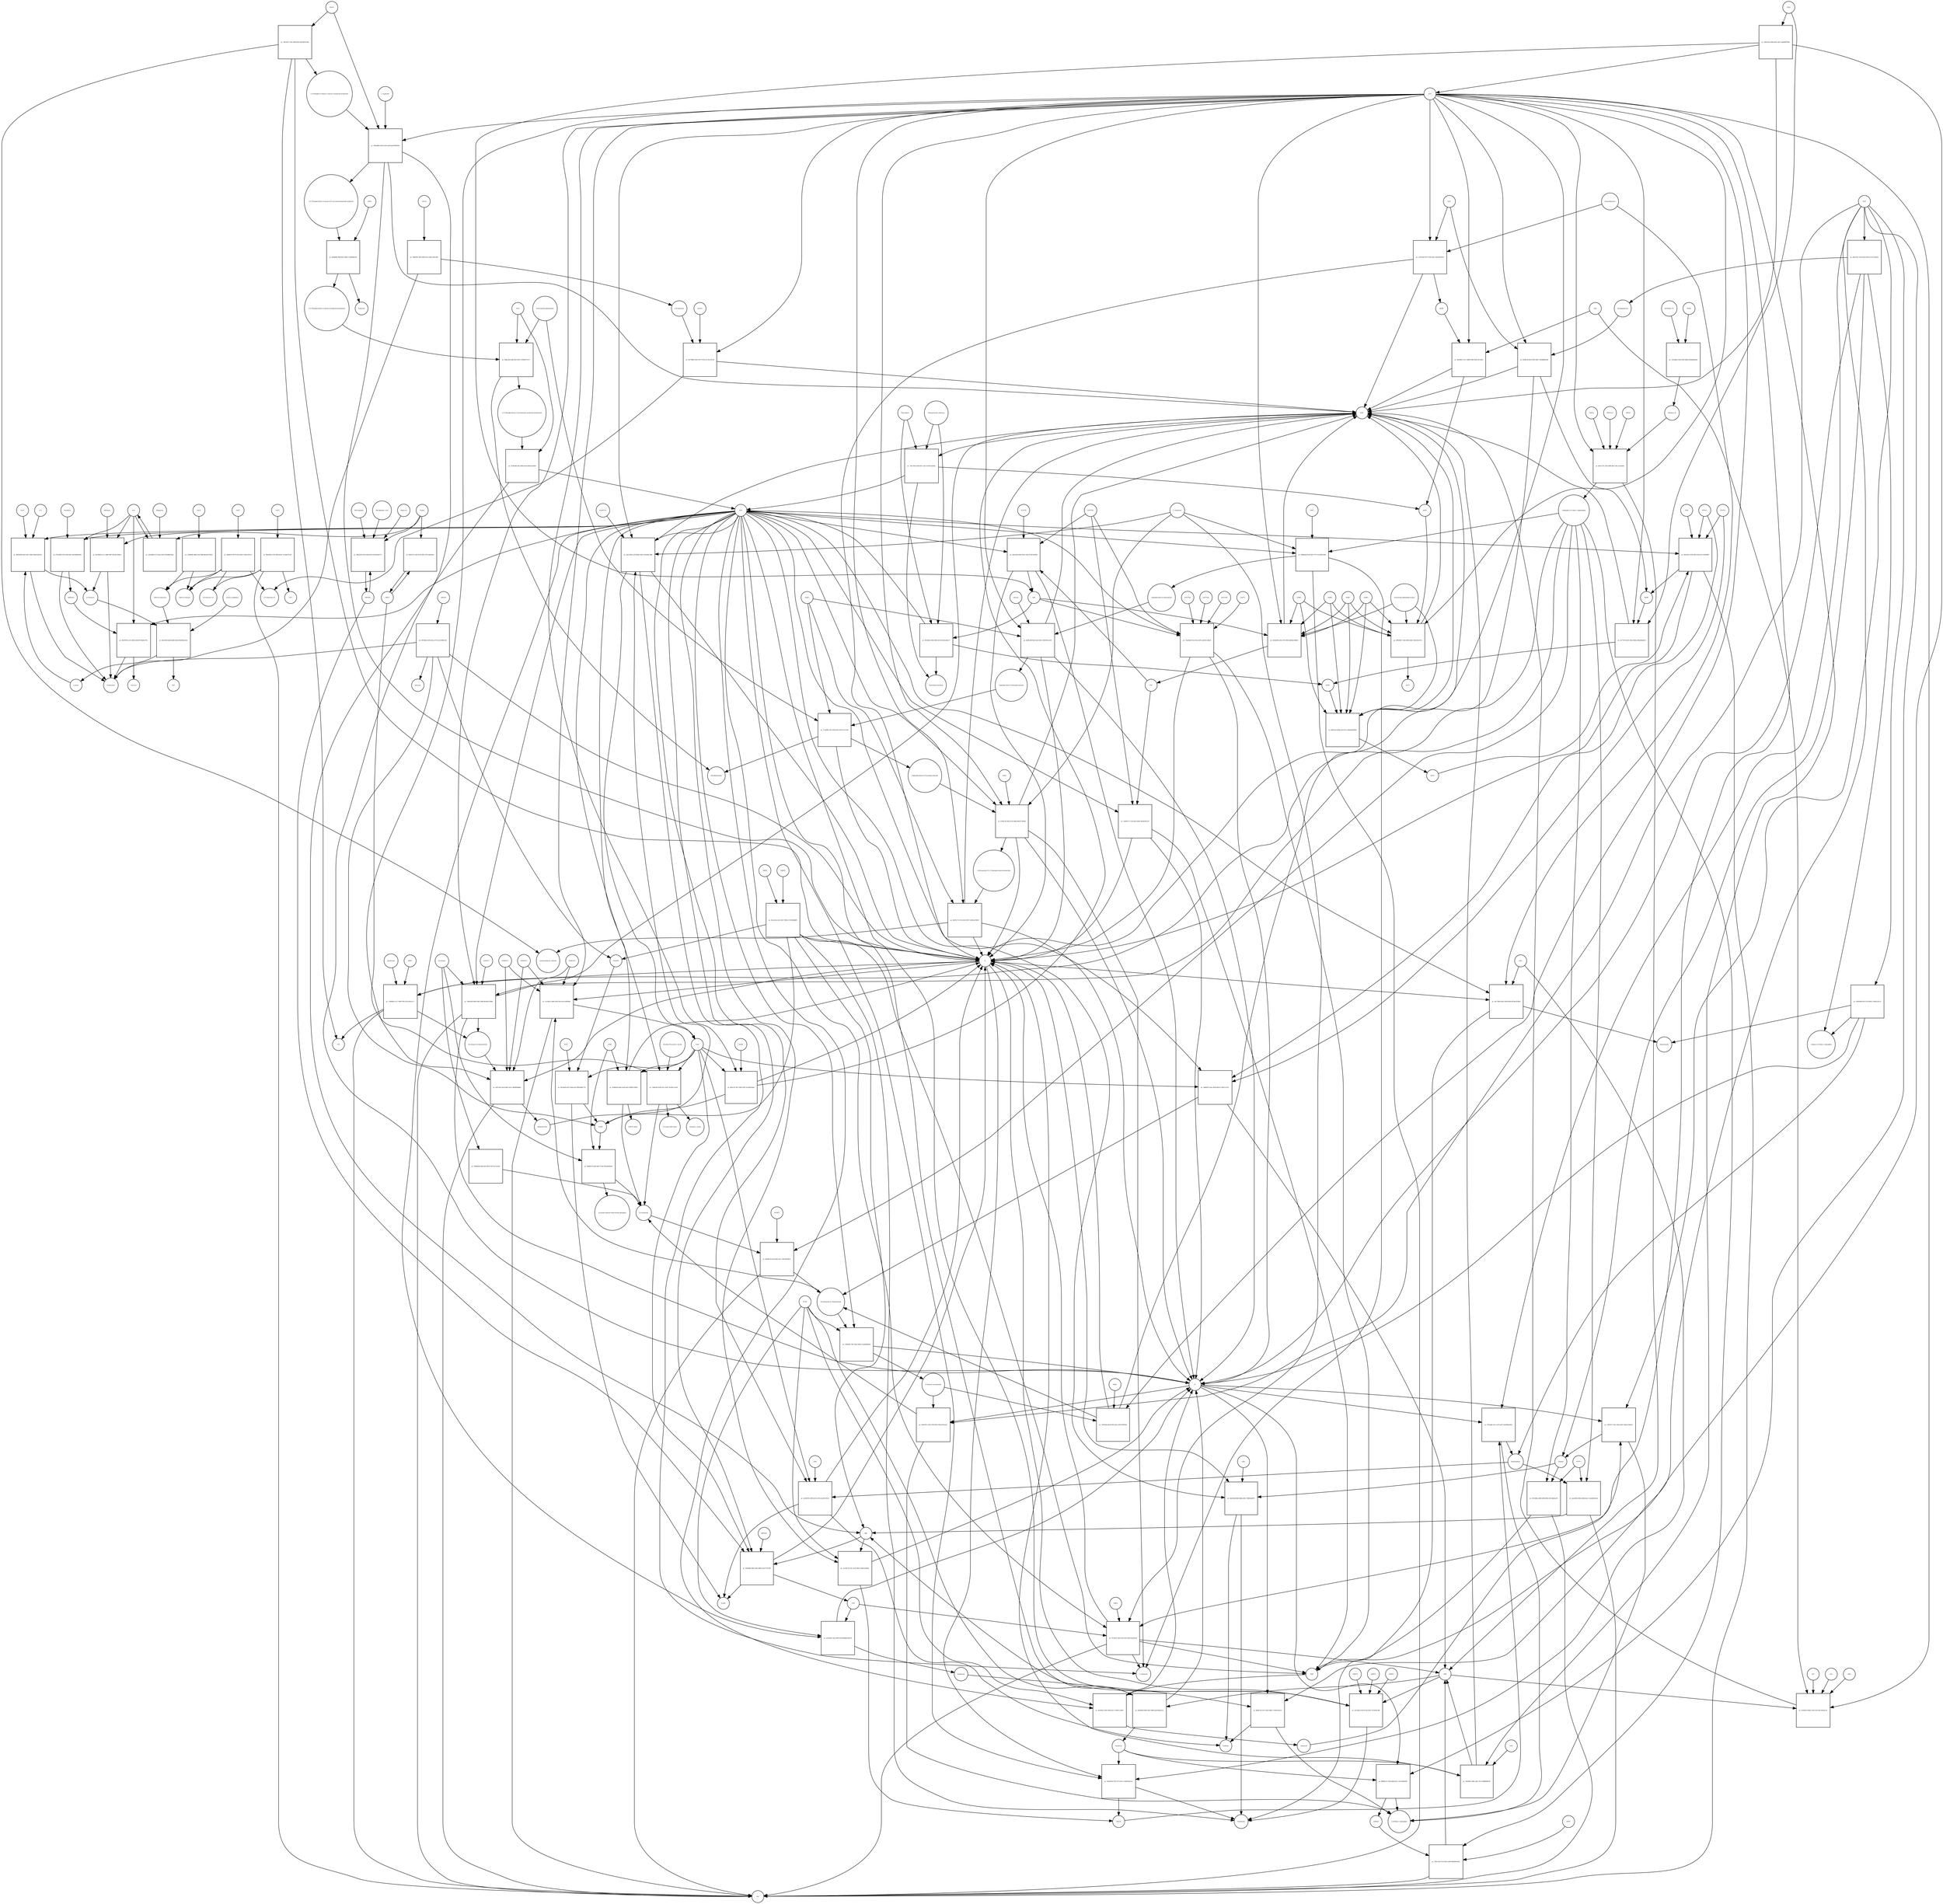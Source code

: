 strict digraph  {
"pr_5d6f0441-605f-4040-921a-08ac335b7a84" [annotation="", bipartite=1, cls=process, fontsize=4, label="pr_5d6f0441-605f-4040-921a-08ac335b7a84", shape=square];
"D-Galactose" [annotation="http_//identifiers.org/CHEBI_27667|http_//identifiers.org/pubchem.compound_439353|http_//identifiers.org/bigg.metabolite_gal_bD", bipartite=0, cls="simple chemical", fontsize=4, label="D-Galactose", shape=circle];
"⍺-D-Galactose" [annotation="http_//identifiers.org/CHEBI_28061|http_//identifiers.org/pubchem.compound_439357|http_//identifiers.org/bigg.metabolite_gal", bipartite=0, cls="simple chemical", fontsize=4, label="⍺-D-Galactose", shape=circle];
GALM [annotation="http_//identifiers.org/uniprot_Q96C23", bipartite=0, cls=macromolecule, fontsize=4, label=GALM, shape=circle];
"pr_fd17980d-55d3-4707-972b-2c110ccf5c38" [annotation="", bipartite=1, cls=process, fontsize=4, label="pr_fd17980d-55d3-4707-972b-2c110ccf5c38", shape=square];
"⍺-D-Galactose-1P" [annotation="http_//identifiers.org/CHEBI_17973|http_//identifiers.org/pubchem.compound_123912|http_//identifiers.org/bigg.metabolite_gal1p", bipartite=0, cls="simple chemical", fontsize=4, label="⍺-D-Galactose-1P", shape=circle];
GALK1 [annotation="http_//identifiers.org/uniprot_P51570", bipartite=0, cls=macromolecule, fontsize=4, label=GALK1, shape=circle];
ATP [annotation="http_//identifiers.org/CHEBI_15422|http_//identifiers.org/pubchem.compound_5957|http_//identifiers.org/bigg.metabolite_atp", bipartite=0, cls="simple chemical", fontsize=4, label=ATP, shape=circle];
ADP [annotation="http_//identifiers.org/CHEBI_16761|http_//identifiers.org/pubchem.compound_6022|http_//identifiers.org/bigg.metabolite_adp", bipartite=0, cls="simple chemical", fontsize=4, label=ADP, shape=circle];
"pr_04d80e1f-9979-4163-8663-7a08c53f511f" [annotation="", bipartite=1, cls=process, fontsize=4, label="pr_04d80e1f-9979-4163-8663-7a08c53f511f", shape=square];
"UDP-⍺-D-Galactose" [annotation="http_//identifiers.org/CHEBI_66914|http_//identifiers.org/pubchem.compound_18068|http_//identifiers.org/bigg.metabolite_udpgal", bipartite=0, cls="simple chemical", fontsize=4, label="UDP-⍺-D-Galactose", shape=circle];
GALT [annotation="http_//identifiers.org/uniprot_P07902", bipartite=0, cls=macromolecule, fontsize=4, label=GALT, shape=circle];
"UDP-⍺-D-Glucose" [annotation="http_//identifiers.org/CHEBI_46229|http_//identifiers.org/pubchem.compound_8629|http_//identifiers.org/bigg.metabolite_udpg", bipartite=0, cls="simple chemical", fontsize=4, label="UDP-⍺-D-Glucose", shape=circle];
"⍺-D-Glucose-1-P" [annotation="http_//identifiers.org/CHEBI_29042|http_//identifiers.org/pubchem.compound_439165|http_//identifiers.org/bigg.metabolite_g1p", bipartite=0, cls="simple chemical", fontsize=4, label="⍺-D-Glucose-1-P", shape=circle];
"pr_80a405bc-b72f-465b-8e24-5c283b27fc40" [annotation="", bipartite=1, cls=process, fontsize=4, label="pr_80a405bc-b72f-465b-8e24-5c283b27fc40", shape=square];
UGP2 [annotation="http_//identifiers.org/uniprot_Q16851", bipartite=0, cls=macromolecule, fontsize=4, label=UGP2, shape=circle];
PPi [annotation="http_//identifiers.org/CHEBI_18361|http_//identifiers.org/pubchem.compound_644102|http_//identifiers.org/bigg.metabolite_ppi", bipartite=0, cls="simple chemical", fontsize=4, label=PPi, shape=circle];
UTP [annotation="http_//identifiers.org/CHEBI_15713|http_//identifiers.org/pubchem.compound_6133|http_//identifiers.org/bigg.metabolite_utp", bipartite=0, cls="simple chemical", fontsize=4, label=UTP, shape=circle];
"pr_f238604b-4868-42ae-808f-8b3be97f28e5" [annotation="", bipartite=1, cls=process, fontsize=4, label="pr_f238604b-4868-42ae-808f-8b3be97f28e5", shape=square];
GALE [annotation="http_//identifiers.org/uniprot_Q14376", bipartite=0, cls=macromolecule, fontsize=4, label=GALE, shape=circle];
Lactose [annotation="http_//identifiers.org/CHEBI_17716|http_//identifiers.org/pubchem.compound_440995|http_//identifiers.org/bigg.metabolite_lcts", bipartite=0, cls="simple chemical", fontsize=4, label=Lactose, shape=circle];
"pr_88328380-0de3-4ee7-8dbf-fb2b42a641b5" [annotation="", bipartite=1, cls=process, fontsize=4, label="pr_88328380-0de3-4ee7-8dbf-fb2b42a641b5", shape=square];
GLB1 [annotation="http_//identifiers.org/uniprot_P16278", bipartite=0, cls=macromolecule, fontsize=4, label=GLB1, shape=circle];
LCT [annotation="http_//identifiers.org/uniprot_P09848", bipartite=0, cls=macromolecule, fontsize=4, label=LCT, shape=circle];
H2O [annotation="http_//identifiers.org/CHEBI_15377|http_//identifiers.org/pubchem.compound_962|http_//identifiers.org/bigg.metabolite_h2o", bipartite=0, cls="simple chemical", fontsize=4, label=H2O, shape=circle];
"⍺-D-Glucose" [annotation="http_//identifiers.org/CHEBI_28102|http_//identifiers.org/pubchem.compound_79025|http_//identifiers.org/bigg.metabolite_glc__D", bipartite=0, cls="simple chemical", fontsize=4, label="⍺-D-Glucose", shape=circle];
"pr_f307db26-55ff-422a-a719-c6c21066c262" [annotation="", bipartite=1, cls=process, fontsize=4, label="pr_f307db26-55ff-422a-a719-c6c21066c262", shape=square];
Galacitol [annotation="http_//identifiers.org/CHEBI_16813|http_//identifiers.org/pubchem.compound_11850|http_//identifiers.org/bigg.metabolite_galt", bipartite=0, cls="simple chemical", fontsize=4, label=Galacitol, shape=circle];
AKR1B1 [annotation="http_//identifiers.org/uniprot_P15121", bipartite=0, cls=macromolecule, fontsize=4, label=AKR1B1, shape=circle];
NADP [annotation="http_//identifiers.org/CHEBI_18009|http_//identifiers.org/pubchem.compound_5886|http_//identifiers.org/bigg.metabolite_nadp", bipartite=0, cls="simple chemical", fontsize=4, label=NADP, shape=circle];
NADPH [annotation="http_//identifiers.org/CHEBI_16474|http_//identifiers.org/pubchem.compound_5884|http_//identifiers.org/bigg.metabolite_nadph", bipartite=0, cls="simple chemical", fontsize=4, label=NADPH, shape=circle];
H [annotation="http_//identifiers.org/CHEBI_24636|http_//identifiers.org/pubchem.compound_1038|http_//identifiers.org/bigg.metabolite_h", bipartite=0, cls="simple chemical", fontsize=4, label=H, shape=circle];
Melibiose [annotation="http_//identifiers.org/CHEBI_28053|http_//identifiers.org/pubchem.compound_440658|http_//identifiers.org/bigg.metabolite_melib", bipartite=0, cls="simple chemical", fontsize=4, label=Melibiose, shape=circle];
"pr_81a0496e-e1c2-44d8-9987-84e5bc29baef" [annotation="", bipartite=1, cls=process, fontsize=4, label="pr_81a0496e-e1c2-44d8-9987-84e5bc29baef", shape=square];
GLA [annotation="http_//identifiers.org/uniprot_P06280", bipartite=0, cls=macromolecule, fontsize=4, label=GLA, shape=circle];
Raffinose [annotation="http_//identifiers.org/CHEBI_16634|http_//identifiers.org/pubchem.compound_439242|http_//identifiers.org/bigg.metabolite_raffin", bipartite=0, cls="simple chemical", fontsize=4, label=Raffinose, shape=circle];
"pr_691097d5-ce41-482f-a920-09736a9e576c" [annotation="", bipartite=1, cls=process, fontsize=4, label="pr_691097d5-ce41-482f-a920-09736a9e576c", shape=square];
Sucrose [annotation="http_//identifiers.org/CHEBI_17992|http_//identifiers.org/pubchem.compound_5988|http_//identifiers.org/bigg.metabolite_sucr", bipartite=0, cls="simple chemical", fontsize=4, label=Sucrose, shape=circle];
"pr_39e1003f-6e90-4d08-9c8d-995b958e534e" [annotation="", bipartite=1, cls=process, fontsize=4, label="pr_39e1003f-6e90-4d08-9c8d-995b958e534e", shape=square];
"lactose synthetase" [annotation="http_//identifiers.org/uniprot_P00709|http_//identifiers.org/uniprot_P15291", bipartite=0, cls=complex, fontsize=4, label="lactose synthetase", shape=circle];
UDP [annotation="http_//identifiers.org/CHEBI_17659|http_//identifiers.org/pubchem.compound_6031|http_//identifiers.org/bigg.metabolite_udp", bipartite=0, cls="simple chemical", fontsize=4, label=UDP, shape=circle];
Stachyose [annotation="http_//identifiers.org/CHEBI_17164|http_//identifiers.org/pubchem.compound_439531|http_//identifiers.org/bigg.metabolite_stys", bipartite=0, cls="simple chemical", fontsize=4, label=Stachyose, shape=circle];
"pr_67dcd0bb-55f3-4304-8821-8a5468fdd198" [annotation="", bipartite=1, cls=process, fontsize=4, label="pr_67dcd0bb-55f3-4304-8821-8a5468fdd198", shape=square];
NAD [annotation="http_//identifiers.org/CHEBI_15846|http_//identifiers.org/pubchem.compound_5892|http_//identifiers.org/bigg.metabolite_nad", bipartite=0, cls="simple chemical", fontsize=4, label=NAD, shape=circle];
"pr_8fefccff-3971-4462-876f-31a5fb4204af" [annotation="", bipartite=1, cls=process, fontsize=4, label="pr_8fefccff-3971-4462-876f-31a5fb4204af", shape=square];
NADK [annotation="http_//identifiers.org/uniprot_O95544", bipartite=0, cls=macromolecule, fontsize=4, label=NADK, shape=circle];
"pr_b91ebaf0-ef47-45db-a422-9f8cbf681778" [annotation="", bipartite=1, cls=process, fontsize=4, label="pr_b91ebaf0-ef47-45db-a422-9f8cbf681778", shape=square];
NADH [annotation="http_//identifiers.org/CHEBI_16908|http_//identifiers.org/pubchem.compound_439153|http_//identifiers.org/bigg.metabolite_nadh", bipartite=0, cls="simple chemical", fontsize=4, label=NADH, shape=circle];
NNT [annotation="http_//identifiers.org/uniprot_Q13423", bipartite=0, cls=macromolecule, fontsize=4, label=NNT, shape=circle];
"Deamino-NAD" [annotation="http_//identifiers.org/CHEBI_18304|http_//identifiers.org/pubchem.compound_135421870|http_//identifiers.org/bigg.metabolite_dnad", bipartite=0, cls="simple chemical", fontsize=4, label="Deamino-NAD", shape=circle];
"pr_2dce299e-ac83-46da-a5db-156265de1906" [annotation="", bipartite=1, cls=process, fontsize=4, label="pr_2dce299e-ac83-46da-a5db-156265de1906", shape=square];
NADSYN1 [annotation="urn_miriam_pubmed_12547821|http_//identifiers.org/uniprot_Q6IA69", bipartite=0, cls=macromolecule, fontsize=4, label=NADSYN1, shape=circle];
"L-Glutamine" [annotation="http_//identifiers.org/CHEBI_18050|http_//identifiers.org/pubchem.compound_5961|http_//identifiers.org/bigg.metabolite_gln__L", bipartite=0, cls="simple chemical", fontsize=4, label="L-Glutamine", shape=circle];
"L-Glutamate" [annotation="http_//identifiers.org/CHEBI_16015|http_//identifiers.org/pubchem.compound_33032|http_//identifiers.org/bigg.metabolite_glu__L", bipartite=0, cls="simple chemical", fontsize=4, label="L-Glutamate", shape=circle];
"Nicotinamide D-ribonucleotide" [annotation="http_//identifiers.org/CHEBI_16171|http_//identifiers.org/pubchem.compound_14180", bipartite=0, cls="simple chemical", fontsize=4, label="Nicotinamide D-ribonucleotide", shape=circle];
"pr_1e13deec-89e6-405e-85c4-8cce04f4fddc" [annotation="", bipartite=1, cls=process, fontsize=4, label="pr_1e13deec-89e6-405e-85c4-8cce04f4fddc", shape=square];
NMNAT2 [annotation="urn_miriam_pubmed_12359228|http_//identifiers.org/uniprot_Q9BZQ4", bipartite=0, cls=macromolecule, fontsize=4, label=NMNAT2, shape=circle];
NMNAT1 [annotation="urn_miriam_pubmed_12359228|http_//identifiers.org/uniprot_Q9HAN9", bipartite=0, cls=macromolecule, fontsize=4, label=NMNAT1, shape=circle];
NMNAT3 [annotation="urn_miriam_pubmed_17402747|http_//identifiers.org/uniprot_Q96T66", bipartite=0, cls=macromolecule, fontsize=4, label=NMNAT3, shape=circle];
"pr_16db43f7-4a2e-463d-8036-a73d015c7611" [annotation="", bipartite=1, cls=process, fontsize=4, label="pr_16db43f7-4a2e-463d-8036-a73d015c7611", shape=square];
ENPP1 [annotation="http_//identifiers.org/uniprot_P22413", bipartite=0, cls=macromolecule, fontsize=4, label=ENPP1, shape=circle];
ENPP3 [annotation="http_//identifiers.org/uniprot_O14638", bipartite=0, cls=macromolecule, fontsize=4, label=ENPP3, shape=circle];
AMP [annotation="http_//identifiers.org/CHEBI_16027|http_//identifiers.org/pubchem.compound_6083|http_//identifiers.org/bigg.metabolite_amp", bipartite=0, cls="simple chemical", fontsize=4, label=AMP, shape=circle];
"N-Ribosyl-nicotinamide" [annotation="http_//identifiers.org/CHEBI_15927|http_//identifiers.org/pubchem.compound_439924|http_//identifiers.org/bigg.metabolite_rnam", bipartite=0, cls="simple chemical", fontsize=4, label="N-Ribosyl-nicotinamide", shape=circle];
"pr_7b5852bd-bb3f-4f95-8a61-1f6247996594" [annotation="", bipartite=1, cls=process, fontsize=4, label="pr_7b5852bd-bb3f-4f95-8a61-1f6247996594", shape=square];
NRK1 [annotation="http_//identifiers.org/uniprot_Q9NWW6", bipartite=0, cls=macromolecule, fontsize=4, label=NRK1, shape=circle];
"pr_f336d2fe-7897-4be5-905b-c52e66949ae9" [annotation="", bipartite=1, cls=process, fontsize=4, label="pr_f336d2fe-7897-4be5-905b-c52e66949ae9", shape=square];
NT5E [annotation="urn_miriam_pubmed_2848759|http_//identifiers.org/uniprot_P21589", bipartite=0, cls=macromolecule, fontsize=4, label=NT5E, shape=circle];
Pi [annotation="http_//identifiers.org/CHEBI_18367|http_//identifiers.org/pubchem.compound_1061|http_//identifiers.org/bigg.metabolite_pi", bipartite=0, cls="simple chemical", fontsize=4, label=Pi, shape=circle];
Nicotinate [annotation="http_//identifiers.org/CHEBI_32544|http_//identifiers.org/pubchem.compound_937|http_//identifiers.org/bigg.metabolite_nicnt", bipartite=0, cls="simple chemical", fontsize=4, label=Nicotinate, shape=circle];
"pr_bf49ba7b-2abd-46d7-9c36-2050af82b24d" [annotation="", bipartite=1, cls=process, fontsize=4, label="pr_bf49ba7b-2abd-46d7-9c36-2050af82b24d", shape=square];
Nicotinamide [annotation="http_//identifiers.org/CHEBI_17154|http_//identifiers.org/pubchem.compound_936|http_//identifiers.org/bigg.metabolite_ncam", bipartite=0, cls="simple chemical", fontsize=4, label=Nicotinamide, shape=circle];
CD38 [annotation="urn_miriam_pubmed_16690024|http_//identifiers.org/uniprot_P28907", bipartite=0, cls=macromolecule, fontsize=4, label=CD38, shape=circle];
"nicotinate-adenine dinucleotide phosphate" [annotation="http_//identifiers.org/CHEBI_75967|http_//identifiers.org/pubchem.compound_71768143", bipartite=0, cls="simple chemical", fontsize=4, label="nicotinate-adenine dinucleotide phosphate", shape=circle];
"pr_8a646310-b1af-4d02-a6c7-24b79419fe3c" [annotation="", bipartite=1, cls=process, fontsize=4, label="pr_8a646310-b1af-4d02-a6c7-24b79419fe3c", shape=square];
NAMPT [annotation="http_//identifiers.org/uniprot_P43490", bipartite=0, cls=macromolecule, fontsize=4, label=NAMPT, shape=circle];
"5-phospho-⍺-D-ribose 1-diphosphate" [annotation="http_//identifiers.org/CHEBI_17111|http_//identifiers.org/pubchem.compound_7339|http_//identifiers.org/bigg.metabolite_prpp", bipartite=0, cls="simple chemical", fontsize=4, label="5-phospho-⍺-D-ribose 1-diphosphate", shape=circle];
"pr_fd444781-5265-4769-b832-993a6154e162" [annotation="", bipartite=1, cls=process, fontsize=4, label="pr_fd444781-5265-4769-b832-993a6154e162", shape=square];
PNP [annotation="http_//identifiers.org/uniprot_P00491", bipartite=0, cls=macromolecule, fontsize=4, label=PNP, shape=circle];
"⍺-D-Ribose 1-phosphate" [annotation="http_//identifiers.org/CHEBI_16300|http_//identifiers.org/pubchem.compound_439236|http_//identifiers.org/bigg.metabolite_r1p", bipartite=0, cls="simple chemical", fontsize=4, label="⍺-D-Ribose 1-phosphate", shape=circle];
"pr_15d8c993-818f-431c-b5d7-5b14817ece85" [annotation="", bipartite=1, cls=process, fontsize=4, label="pr_15d8c993-818f-431c-b5d7-5b14817ece85", shape=square];
SIRT5 [annotation="urn_miriam_pubmed_17694089|http_//identifiers.org/uniprot_Q9NXA8", bipartite=0, cls=macromolecule, fontsize=4, label=SIRT5, shape=circle];
"Histone N6-acetyl-L-lysine" [annotation="http_//identifiers.org/pubchem.substance_5094", bipartite=0, cls="simple chemical", fontsize=4, label="Histone N6-acetyl-L-lysine", shape=circle];
"O-Acetyl-ADP-ribose" [annotation="http_//identifiers.org/CHEBI_76279|http_//identifiers.org/pubchem.compound_72193709", bipartite=0, cls="simple chemical", fontsize=4, label="O-Acetyl-ADP-ribose", shape=circle];
"Histone-L-lysine" [annotation="http_//identifiers.org/CHEBI_5738|http_//identifiers.org/pubchem.substance_5447|http_//identifiers.org/pubchem.substance_223439948", bipartite=0, cls="simple chemical", fontsize=4, label="Histone-L-lysine", shape=circle];
"pr_9249b2b3-9a8e-4e4f-bed3-3d389123b821" [annotation="", bipartite=1, cls=process, fontsize=4, label="pr_9249b2b3-9a8e-4e4f-bed3-3d389123b821", shape=square];
"ADP-D-ribose" [annotation="http_//identifiers.org/CHEBI_16960|http_//identifiers.org/pubchem.compound_33576", bipartite=0, cls="simple chemical", fontsize=4, label="ADP-D-ribose", shape=circle];
"Nicotinate D-ribonucleotide" [annotation="http_//identifiers.org/CHEBI_15763|http_//identifiers.org/pubchem.compound_121992|http_//identifiers.org/bigg.metabolite_nicrnt", bipartite=0, cls="simple chemical", fontsize=4, label="Nicotinate D-ribonucleotide", shape=circle];
"pr_df2212d1-0acb-49b7-aee5-3bf09b9ddb81" [annotation="", bipartite=1, cls=process, fontsize=4, label="pr_df2212d1-0acb-49b7-aee5-3bf09b9ddb81", shape=square];
Quinolinate [annotation="http_//identifiers.org/CHEBI_16675|http_//identifiers.org/pubchem.compound_1066|http_//identifiers.org/bigg.metabolite_quln", bipartite=0, cls="simple chemical", fontsize=4, label=Quinolinate, shape=circle];
"pr_118468cb-3cc7-49f9-978a-201e182cecc7" [annotation="", bipartite=1, cls=process, fontsize=4, label="pr_118468cb-3cc7-49f9-978a-201e182cecc7", shape=square];
QPRT [annotation="http_//identifiers.org/uniprot_Q15274", bipartite=0, cls=macromolecule, fontsize=4, label=QPRT, shape=circle];
CO2 [annotation="http_//identifiers.org/CHEBI_16526|http_//identifiers.org/pubchem.compound_280|http_//identifiers.org/bigg.metabolite_co2", bipartite=0, cls="simple chemical", fontsize=4, label=CO2, shape=circle];
"pr_70de5d26-9665-46b1-996d-8fe08a1558bb" [annotation="", bipartite=1, cls=process, fontsize=4, label="pr_70de5d26-9665-46b1-996d-8fe08a1558bb", shape=square];
NAPRT1 [annotation="http_//identifiers.org/uniprot_Q6XQN6", bipartite=0, cls=macromolecule, fontsize=4, label=NAPRT1, shape=circle];
"pr_fb99d848-6a8d-463e-8a21-b0715e12e58d" [annotation="", bipartite=1, cls=process, fontsize=4, label="pr_fb99d848-6a8d-463e-8a21-b0715e12e58d", shape=square];
"⍺D-Ribose 1P" [annotation="http_//identifiers.org/CHEBI_16300|http_//identifiers.org/pubchem.compound_439236|http_//identifiers.org/bigg.metabolite_r1p", bipartite=0, cls="simple chemical", fontsize=4, label="⍺D-Ribose 1P", shape=circle];
"pr_5cb1d8aa-1b28-4365-9dd4-63a9ba0da943" [annotation="", bipartite=1, cls=process, fontsize=4, label="pr_5cb1d8aa-1b28-4365-9dd4-63a9ba0da943", shape=square];
"D-Ribose 5P" [annotation="http_//identifiers.org/CHEBI_78679|http_//identifiers.org/pubchem.compound_439167", bipartite=0, cls="simple chemical", fontsize=4, label="D-Ribose 5P", shape=circle];
PGM2 [annotation="http_//identifiers.org/uniprot_Q96G03", bipartite=0, cls=macromolecule, fontsize=4, label=PGM2, shape=circle];
"pr_b8471576-1382-4896-86a7-06c11cbe9ebe" [annotation="", bipartite=1, cls=process, fontsize=4, label="pr_b8471576-1382-4896-86a7-06c11cbe9ebe", shape=square];
PRPS1 [annotation="http_//identifiers.org/uniprot_P60891", bipartite=0, cls=macromolecule, fontsize=4, label=PRPS1, shape=circle];
PRPS2 [annotation="http_//identifiers.org/uniprot_P11908", bipartite=0, cls=macromolecule, fontsize=4, label=PRPS2, shape=circle];
PRPS1L1 [annotation="http_//identifiers.org/uniprot_P21108", bipartite=0, cls=macromolecule, fontsize=4, label=PRPS1L1, shape=circle];
"pr_0ddb82ad-6ca0-4bf7-9771-6ccdff8130fd" [annotation="", bipartite=1, cls=process, fontsize=4, label="pr_0ddb82ad-6ca0-4bf7-9771-6ccdff8130fd", shape=square];
"5-phospho-beta-D-ribosylamine" [annotation="http_//identifiers.org/CHEBI_37737|http_//identifiers.org/pubchem.compound_439905|http_//identifiers.org/bigg.metabolite_pram", bipartite=0, cls="simple chemical", fontsize=4, label="5-phospho-beta-D-ribosylamine", shape=circle];
PPAT [annotation="http_//identifiers.org/uniprot_Q06203", bipartite=0, cls=macromolecule, fontsize=4, label=PPAT, shape=circle];
"pr_626812d9-fba6-43e5-80a7-26020551e350" [annotation="", bipartite=1, cls=process, fontsize=4, label="pr_626812d9-fba6-43e5-80a7-26020551e350", shape=square];
"5-phospho-beta-D-ribosylglycinamide" [annotation="http_//identifiers.org/CHEBI_143788|http_//identifiers.org/pubchem.compound_129630972|http_//identifiers.org/bigg.metabolite_gar", bipartite=0, cls="simple chemical", fontsize=4, label="5-phospho-beta-D-ribosylglycinamide", shape=circle];
GART [annotation="http_//identifiers.org/uniprot_P22102", bipartite=0, cls=macromolecule, fontsize=4, label=GART, shape=circle];
Glycine [annotation="http_//identifiers.org/CHEBI_15428|http_//identifiers.org/pubchem.compound_750|http_//identifiers.org/bigg.metabolite_gly", bipartite=0, cls="simple chemical", fontsize=4, label=Glycine, shape=circle];
"pr_1c5af9f6-cf91-41bd-b516-2b1513c27240" [annotation="", bipartite=1, cls=process, fontsize=4, label="pr_1c5af9f6-cf91-41bd-b516-2b1513c27240", shape=square];
"5-phosphoribosyl-N-formylglycinamide" [annotation="http_//identifiers.org/pubchem.compound_129652037|http_//identifiers.org/bigg.metabolite_fgam", bipartite=0, cls="simple chemical", fontsize=4, label="5-phosphoribosyl-N-formylglycinamide", shape=circle];
"10-Formyltetrahydrofolate" [annotation="http_//identifiers.org/CHEBI_15637|http_//identifiers.org/pubchem.compound_135450591|http_//identifiers.org/bigg.metabolite_10fthf", bipartite=0, cls="simple chemical", fontsize=4, label="10-Formyltetrahydrofolate", shape=circle];
Tetrahydrofolate [annotation="http_//identifiers.org/CHEBI_67016|http_//identifiers.org/pubchem.compound_135444742|http_//identifiers.org/bigg.metabolite_thf", bipartite=0, cls="simple chemical", fontsize=4, label=Tetrahydrofolate, shape=circle];
"pr_875ba7d5-4f42-473f-9dd6-48f2477fd9d4" [annotation="", bipartite=1, cls=process, fontsize=4, label="pr_875ba7d5-4f42-473f-9dd6-48f2477fd9d4", shape=square];
"2-(Formamido)-N1-(5'-phosphoribosyl)acetamidine" [annotation="http_//identifiers.org/pubchem.compound_5462266|http_//identifiers.org/bigg.metabolite_fpram", bipartite=0, cls="simple chemical", fontsize=4, label="2-(Formamido)-N1-(5'-phosphoribosyl)acetamidine", shape=circle];
PFAS [annotation="http_//identifiers.org/uniprot_O15067", bipartite=0, cls=macromolecule, fontsize=4, label=PFAS, shape=circle];
"pr_8e95e772-01c4-42c0-8147-c0b52ea76425" [annotation="", bipartite=1, cls=process, fontsize=4, label="pr_8e95e772-01c4-42c0-8147-c0b52ea76425", shape=square];
"Aminoimidazole ribotide" [annotation="http_//identifiers.org/CHEBI_138560|http_//identifiers.org/pubchem.compound_161500|http_//identifiers.org/bigg.metabolite_airs", bipartite=0, cls="simple chemical", fontsize=4, label="Aminoimidazole ribotide", shape=circle];
"pr_14fa3437-1301-4bf6-8935-492546187e4b" [annotation="", bipartite=1, cls=process, fontsize=4, label="pr_14fa3437-1301-4bf6-8935-492546187e4b", shape=square];
"1-(5-Phospho-D-ribosyl)-5-amino-4-imidazolecarboxylate" [annotation="http_//identifiers.org/CHEBI_28413|http_//identifiers.org/pubchem.compound_165388|http_//identifiers.org/bigg.metabolite_5aizc", bipartite=0, cls="simple chemical", fontsize=4, label="1-(5-Phospho-D-ribosyl)-5-amino-4-imidazolecarboxylate", shape=circle];
PAICS [annotation="http_//identifiers.org/uniprot_P22234", bipartite=0, cls=macromolecule, fontsize=4, label=PAICS, shape=circle];
"pr_284e68b9-2de8-4cb0-a02d-badd700845de" [annotation="", bipartite=1, cls=process, fontsize=4, label="pr_284e68b9-2de8-4cb0-a02d-badd700845de", shape=square];
"1-(5'-Phosphoribosyl)-5-amino-4-(N-succinocarboxamide)-imidazole" [annotation="http_//identifiers.org/CHEBI_18319|http_//identifiers.org/pubchem.compound_160666", bipartite=0, cls="simple chemical", fontsize=4, label="1-(5'-Phosphoribosyl)-5-amino-4-(N-succinocarboxamide)-imidazole", shape=circle];
"L-Aspartate" [annotation="http_//identifiers.org/CHEBI_17053|http_//identifiers.org/pubchem.compound_5960|http_//identifiers.org/bigg.metabolite_asp__L", bipartite=0, cls="simple chemical", fontsize=4, label="L-Aspartate", shape=circle];
"pr_bd1dbf0b-36df-4fa1-866b-17a9d09bec65" [annotation="", bipartite=1, cls=process, fontsize=4, label="pr_bd1dbf0b-36df-4fa1-866b-17a9d09bec65", shape=square];
"1-(5'-Phosphoribosyl)-5-amino-4-imidazolecarboxamide" [annotation="http_//identifiers.org/CHEBI_18406|http_//identifiers.org/pubchem.compound_65110|http_//identifiers.org/bigg.metabolite_aicar", bipartite=0, cls="simple chemical", fontsize=4, label="1-(5'-Phosphoribosyl)-5-amino-4-imidazolecarboxamide", shape=circle];
ADSL [annotation="http_//identifiers.org/uniprot_P30566", bipartite=0, cls=macromolecule, fontsize=4, label=ADSL, shape=circle];
Fumarate [annotation="http_//identifiers.org/CHEBI_29806|http_//identifiers.org/pubchem.compound_5460307|http_//identifiers.org/bigg.metabolite_fum", bipartite=0, cls="simple chemical", fontsize=4, label=Fumarate, shape=circle];
"pr_34bbc2b3-b4bf-44c0-9d11-678434731117" [annotation="", bipartite=1, cls=process, fontsize=4, label="pr_34bbc2b3-b4bf-44c0-9d11-678434731117", shape=square];
"1-(5'-Phosphoribosyl)-5-formamido-4-imidazolecarboxamide" [annotation="http_//identifiers.org/CHEBI_18381|http_//identifiers.org/pubchem.compound_166760|http_//identifiers.org/bigg.metabolite_fprica", bipartite=0, cls="simple chemical", fontsize=4, label="1-(5'-Phosphoribosyl)-5-formamido-4-imidazolecarboxamide", shape=circle];
ATIC [annotation="http_//identifiers.org/uniprot_P31939", bipartite=0, cls=macromolecule, fontsize=4, label=ATIC, shape=circle];
"pr_5510639b-93fa-48d4-be6d-995faf2c88a0" [annotation="", bipartite=1, cls=process, fontsize=4, label="pr_5510639b-93fa-48d4-be6d-995faf2c88a0", shape=square];
IMP [annotation="http_//identifiers.org/CHEBI_17202|http_//identifiers.org/pubchem.compound_135398640|http_//identifiers.org/bigg.metabolite_imp", bipartite=0, cls="simple chemical", fontsize=4, label=IMP, shape=circle];
"pr_f5664d8e-f08e-439a-89b9-b3e4772552f6" [annotation="", bipartite=1, cls=process, fontsize=4, label="pr_f5664d8e-f08e-439a-89b9-b3e4772552f6", shape=square];
XMP [annotation="http_//identifiers.org/CHEBI_15652|http_//identifiers.org/pubchem.compound_73323|http_//identifiers.org/bigg.metabolite_xmp", bipartite=0, cls="simple chemical", fontsize=4, label=XMP, shape=circle];
IMPDH1 [annotation="http_//identifiers.org/uniprot_P20839", bipartite=0, cls=macromolecule, fontsize=4, label=IMPDH1, shape=circle];
IMPDH2 [annotation="http_//identifiers.org/uniprot_P12268", bipartite=0, cls=macromolecule, fontsize=4, label=IMPDH2, shape=circle];
"pr_f7fc0a21-2b42-41af-a4c9-d43c5aa29cd3" [annotation="", bipartite=1, cls=process, fontsize=4, label="pr_f7fc0a21-2b42-41af-a4c9-d43c5aa29cd3", shape=square];
GMP [annotation="http_//identifiers.org/CHEBI_17345|http_//identifiers.org/pubchem.compound_135398631|http_//identifiers.org/bigg.metabolite_gmp", bipartite=0, cls="simple chemical", fontsize=4, label=GMP, shape=circle];
GMPS [annotation="urn_miriam_pubmed_8089153|http_//identifiers.org/uniprot_P49915", bipartite=0, cls=macromolecule, fontsize=4, label=GMPS, shape=circle];
"pr_e98135ea-b906-4941-a0f1-3aadb4f078b9" [annotation="", bipartite=1, cls=process, fontsize=4, label="pr_e98135ea-b906-4941-a0f1-3aadb4f078b9", shape=square];
GDP [annotation="http_//identifiers.org/CHEBI_17552|http_//identifiers.org/pubchem.compound_135398619|http_//identifiers.org/bigg.metabolite_gdp", bipartite=0, cls="simple chemical", fontsize=4, label=GDP, shape=circle];
GUK1 [annotation="urn_miriam_pubmed_8663313|http_//identifiers.org/uniprot_Q16774", bipartite=0, cls=macromolecule, fontsize=4, label=GUK1, shape=circle];
"pr_0c8a56f6-e50e-47f3-8003-bb692e2b8823" [annotation="", bipartite=1, cls=process, fontsize=4, label="pr_0c8a56f6-e50e-47f3-8003-bb692e2b8823", shape=square];
GTP [annotation="http_//identifiers.org/CHEBI_15996|http_//identifiers.org/pubchem.compound_35398633|http_//identifiers.org/bigg.metabolite_gtp", bipartite=0, cls="simple chemical", fontsize=4, label=GTP, shape=circle];
NME3 [annotation="http_//identifiers.org/uniprot_Q13232", bipartite=0, cls=macromolecule, fontsize=4, label=NME3, shape=circle];
"Nucleoside diphosphate kinase" [annotation="http_//identifiers.org/uniprot_P15531|http_//identifiers.org/uniprot_P22392", bipartite=0, cls=complex, fontsize=4, label="Nucleoside diphosphate kinase", shape=circle];
NME5 [annotation="http_//identifiers.org/uniprot_P56597", bipartite=0, cls=macromolecule, fontsize=4, label=NME5, shape=circle];
NME6 [annotation="http_//identifiers.org/uniprot_O75414", bipartite=0, cls=macromolecule, fontsize=4, label=NME6, shape=circle];
NME7 [annotation="http_//identifiers.org/uniprot_Q9Y5B8", bipartite=0, cls=macromolecule, fontsize=4, label=NME7, shape=circle];
"pr_9325bef3-2fd2-4693-b15f-631a9ce6bc37" [annotation="", bipartite=1, cls=process, fontsize=4, label="pr_9325bef3-2fd2-4693-b15f-631a9ce6bc37", shape=square];
dGDP [annotation="http_//identifiers.org/CHEBI_28862|http_//identifiers.org/pubchem.compound_135398595|http_//identifiers.org/bigg.metabolite_dgdp", bipartite=0, cls="simple chemical", fontsize=4, label=dGDP, shape=circle];
"ribonucleoside reductase" [annotation="http_//identifiers.org/uniprot_P23921|http_//identifiers.org/uniprot_P31350|http_//identifiers.org/uniprot_Q7LG56", bipartite=0, cls=complex, fontsize=4, label="ribonucleoside reductase", shape=circle];
Thioredoxin [annotation="http_//identifiers.org/CHEBI_15033|http_//identifiers.org/pubchem.substance_223441017|http_//identifiers.org/pubchem.substance_3635", bipartite=0, cls="simple chemical", fontsize=4, label=Thioredoxin, shape=circle];
"Thioredoxin disulfide" [annotation="http_//identifiers.org/CHEBI_18191|http_//identifiers.org/pubchem.substance_11533266|http_//identifiers.org/pubchem.substance_3636", bipartite=0, cls="simple chemical", fontsize=4, label="Thioredoxin disulfide", shape=circle];
"pr_0fd5eae2-400b-47a0-9ce1-dbebba6e80fd" [annotation="", bipartite=1, cls=process, fontsize=4, label="pr_0fd5eae2-400b-47a0-9ce1-dbebba6e80fd", shape=square];
dGTP [annotation="http_//identifiers.org/CHEBI_16497|http_//identifiers.org/pubchem.compound_135398599|http_//identifiers.org/bigg.metabolite_dgtp", bipartite=0, cls="simple chemical", fontsize=4, label=dGTP, shape=circle];
dGMP [annotation="http_//identifiers.org/CHEBI_16192|http_//identifiers.org/pubchem.compound_135398597|http_//identifiers.org/bigg.metabolite_dgmp", bipartite=0, cls="simple chemical", fontsize=4, label=dGMP, shape=circle];
"pr_ae77b730-b2f1-45ee-98a6-ed9ad5bafee0" [annotation="", bipartite=1, cls=process, fontsize=4, label="pr_ae77b730-b2f1-45ee-98a6-ed9ad5bafee0", shape=square];
Deoxyguanosine [annotation="http_//identifiers.org/CHEBI_17172|http_//identifiers.org/pubchem.compound_135398592|http_//identifiers.org/bigg.metabolite_dgsn", bipartite=0, cls="simple chemical", fontsize=4, label=Deoxyguanosine, shape=circle];
"pr_bf5dbc38-6622-461f-b807-195d8dd6539a" [annotation="", bipartite=1, cls=process, fontsize=4, label="pr_bf5dbc38-6622-461f-b807-195d8dd6539a", shape=square];
DCK [annotation="http_//identifiers.org/uniprot_P27707", bipartite=0, cls=macromolecule, fontsize=4, label=DCK, shape=circle];
"pr_af0e79a3-7a43-4e4a-b395-d115c57de926" [annotation="", bipartite=1, cls=process, fontsize=4, label="pr_af0e79a3-7a43-4e4a-b395-d115c57de926", shape=square];
Guanine [annotation="http_//identifiers.org/CHEBI_16235|http_//identifiers.org/pubchem.compound_135398634|http_//identifiers.org/bigg.metabolite_gua", bipartite=0, cls="simple chemical", fontsize=4, label=Guanine, shape=circle];
"2-deoxy-⍺-D-ribose 1-phosphate" [annotation="http_//identifiers.org/CHEBI_28542|http_//identifiers.org/pubchem.compound_439287|http_//identifiers.org/bigg.metabolite_2dr1p", bipartite=0, cls="simple chemical", fontsize=4, label="2-deoxy-⍺-D-ribose 1-phosphate", shape=circle];
"pr_692a055c-f029-4ffe-95d3-0e712584d987" [annotation="", bipartite=1, cls=process, fontsize=4, label="pr_692a055c-f029-4ffe-95d3-0e712584d987", shape=square];
ITPA [annotation="http_//identifiers.org/uniprot_Q9BY32", bipartite=0, cls=macromolecule, fontsize=4, label=ITPA, shape=circle];
"pr_5f51498a-a9b9-4398-8f3b-3021d4a9ac95" [annotation="", bipartite=1, cls=process, fontsize=4, label="pr_5f51498a-a9b9-4398-8f3b-3021d4a9ac95", shape=square];
HPRT1 [annotation="http_//identifiers.org/uniprot_P00492", bipartite=0, cls=macromolecule, fontsize=4, label=HPRT1, shape=circle];
Guanosine [annotation="http_//identifiers.org/CHEBI_16750|http_//identifiers.org/pubchem.compound_135398635|http_//identifiers.org/bigg.metabolite_gsn", bipartite=0, cls="simple chemical", fontsize=4, label=Guanosine, shape=circle];
"pr_13f05517-250c-462e-b053-5b4b12246d14" [annotation="", bipartite=1, cls=process, fontsize=4, label="pr_13f05517-250c-462e-b053-5b4b12246d14", shape=square];
"pr_5032f2ee-2092-43fb-85a7-c036b7c2a987" [annotation="", bipartite=1, cls=process, fontsize=4, label="pr_5032f2ee-2092-43fb-85a7-c036b7c2a987", shape=square];
"pr_e8a2af5d-8596-429c-ae4e-b73ef350f5fd" [annotation="", bipartite=1, cls=process, fontsize=4, label="pr_e8a2af5d-8596-429c-ae4e-b73ef350f5fd", shape=square];
ENTPD2 [annotation="http_//identifiers.org/uniprot_Q9Y5L3", bipartite=0, cls=macromolecule, fontsize=4, label=ENTPD2, shape=circle];
NTPCR [annotation="http_//identifiers.org/uniprot_Q9BSD7", bipartite=0, cls=macromolecule, fontsize=4, label=NTPCR, shape=circle];
"pr_c8599711-c7a8-4da2-8e8d-3bf36e92f128" [annotation="", bipartite=1, cls=process, fontsize=4, label="pr_c8599711-c7a8-4da2-8e8d-3bf36e92f128", shape=square];
"pr_7eaf0a49-97a2-423a-b3f1-ae4010c36ea9" [annotation="", bipartite=1, cls=process, fontsize=4, label="pr_7eaf0a49-97a2-423a-b3f1-ae4010c36ea9", shape=square];
ENTPD4 [annotation="http_//identifiers.org/uniprot_Q9Y227", bipartite=0, cls=macromolecule, fontsize=4, label=ENTPD4, shape=circle];
ENTPD5 [annotation="http_//identifiers.org/uniprot_O75356", bipartite=0, cls=macromolecule, fontsize=4, label=ENTPD5, shape=circle];
ENTPD6 [annotation="http_//identifiers.org/uniprot_O75354", bipartite=0, cls=macromolecule, fontsize=4, label=ENTPD6, shape=circle];
CANT1 [annotation="http_//identifiers.org/uniprot_Q8WVQ1", bipartite=0, cls=macromolecule, fontsize=4, label=CANT1, shape=circle];
"pr_03cee52e-4cc6-49c7-8824-e733929bfd89" [annotation="", bipartite=1, cls=process, fontsize=4, label="pr_03cee52e-4cc6-49c7-8824-e733929bfd89", shape=square];
GMPR [annotation="http_//identifiers.org/uniprot_P36959", bipartite=0, cls=macromolecule, fontsize=4, label=GMPR, shape=circle];
GMPR2 [annotation="http_//identifiers.org/uniprot_Q9P2T1", bipartite=0, cls=macromolecule, fontsize=4, label=GMPR2, shape=circle];
Ammonium [annotation="http_//identifiers.org/CHEBI_28938|http_//identifiers.org/pubchem.compound_223|http_//identifiers.org/bigg.metabolite_nh4", bipartite=0, cls="simple chemical", fontsize=4, label=Ammonium, shape=circle];
"pr_af132de3-d739-4c2d-b25b-731545fecdf0" [annotation="", bipartite=1, cls=process, fontsize=4, label="pr_af132de3-d739-4c2d-b25b-731545fecdf0", shape=square];
AMDP2 [annotation="http_//identifiers.org/uniprot_Q01433", bipartite=0, cls=macromolecule, fontsize=4, label=AMDP2, shape=circle];
AMPD1 [annotation="http_//identifiers.org/uniprot_P23109", bipartite=0, cls=macromolecule, fontsize=4, label=AMPD1, shape=circle];
AMPD3 [annotation="http_//identifiers.org/uniprot_Q01432", bipartite=0, cls=macromolecule, fontsize=4, label=AMPD3, shape=circle];
"pr_aa014afe-cdaa-4f38-915d-bb6bbcd2da76" [annotation="", bipartite=1, cls=process, fontsize=4, label="pr_aa014afe-cdaa-4f38-915d-bb6bbcd2da76", shape=square];
Xanthosine [annotation="http_//identifiers.org/CHEBI_18107|http_//identifiers.org/pubchem.compound_64959|http_//identifiers.org/bigg.metabolite_xtsn", bipartite=0, cls="simple chemical", fontsize=4, label=Xanthosine, shape=circle];
"pr_46bd37d2-6751-40a3-b682-71eb91ea9a21" [annotation="", bipartite=1, cls=process, fontsize=4, label="pr_46bd37d2-6751-40a3-b682-71eb91ea9a21", shape=square];
Xanthine [annotation="http_//identifiers.org/CHEBI_15318|http_//identifiers.org/pubchem.compound_1188|http_//identifiers.org/bigg.metabolite_xan", bipartite=0, cls="simple chemical", fontsize=4, label=Xanthine, shape=circle];
"pr_e2c58c76-a74c-4a32-96b3-159fe2204ed9" [annotation="", bipartite=1, cls=process, fontsize=4, label="pr_e2c58c76-a74c-4a32-96b3-159fe2204ed9", shape=square];
Inosine [annotation="http_//identifiers.org/CHEBI_17596|http_//identifiers.org/pubchem.compound_35398641|http_//identifiers.org/bigg.metabolite_ins", bipartite=0, cls="simple chemical", fontsize=4, label=Inosine, shape=circle];
"pr_07f2ab8e-5eec-4cf2-9e97-44248b8a9921" [annotation="", bipartite=1, cls=process, fontsize=4, label="pr_07f2ab8e-5eec-4cf2-9e97-44248b8a9921", shape=square];
Hypoxanthine [annotation="http_//identifiers.org/CHEBI_17368|http_//identifiers.org/pubchem.compound_135398638|http_//identifiers.org/bigg.metabolite_hxan", bipartite=0, cls="simple chemical", fontsize=4, label=Hypoxanthine, shape=circle];
"pr_4a18297d-53f9-4c59-a720-a14c0617831f" [annotation="", bipartite=1, cls=process, fontsize=4, label="pr_4a18297d-53f9-4c59-a720-a14c0617831f", shape=square];
XDH [annotation="http_//identifiers.org/uniprot_P47989", bipartite=0, cls=macromolecule, fontsize=4, label=XDH, shape=circle];
"pr_fde545dd-fb66-4bb0-a961-76fbf5a46f70" [annotation="", bipartite=1, cls=process, fontsize=4, label="pr_fde545dd-fb66-4bb0-a961-76fbf5a46f70", shape=square];
GDA [annotation="http_//identifiers.org/uniprot_Q9Y2T3", bipartite=0, cls=macromolecule, fontsize=4, label=GDA, shape=circle];
"pr_aeae0542-069a-463d-b2ac-51edd24218cd" [annotation="", bipartite=1, cls=process, fontsize=4, label="pr_aeae0542-069a-463d-b2ac-51edd24218cd", shape=square];
Adenosine [annotation="http_//identifiers.org/CHEBI_16335|http_//identifiers.org/pubchem.compound_60961|http_//identifiers.org/bigg.metabolite_adn", bipartite=0, cls="simple chemical", fontsize=4, label=Adenosine, shape=circle];
"pr_034a816b-7925-4176-b5c7-e56ef82a6c1a" [annotation="", bipartite=1, cls=process, fontsize=4, label="pr_034a816b-7925-4176-b5c7-e56ef82a6c1a", shape=square];
ADA [annotation="http_//identifiers.org/uniprot_P00813", bipartite=0, cls=macromolecule, fontsize=4, label=ADA, shape=circle];
"pr_20e4461f-d0b1-4de1-97a1-9d68f840f1ff" [annotation="", bipartite=1, cls=process, fontsize=4, label="pr_20e4461f-d0b1-4de1-97a1-9d68f840f1ff", shape=square];
ADK [annotation="http_//identifiers.org/uniprot_P55263", bipartite=0, cls=macromolecule, fontsize=4, label=ADK, shape=circle];
"pr_2ded9b2d-d649-4d1f-948b-dab76b4e6c52" [annotation="", bipartite=1, cls=process, fontsize=4, label="pr_2ded9b2d-d649-4d1f-948b-dab76b4e6c52", shape=square];
"pr_88f0be15-27b4-4b46-8e61-132c6428d300" [annotation="", bipartite=1, cls=process, fontsize=4, label="pr_88f0be15-27b4-4b46-8e61-132c6428d300", shape=square];
Adenine [annotation="http_//identifiers.org/CHEBI_16708|http_//identifiers.org/pubchem.compound_190|http_//identifiers.org/bigg.metabolite_ade", bipartite=0, cls="simple chemical", fontsize=4, label=Adenine, shape=circle];
"pr_3952c19d-557d-44b3-aa89-eb80d26e9af1" [annotation="", bipartite=1, cls=process, fontsize=4, label="pr_3952c19d-557d-44b3-aa89-eb80d26e9af1", shape=square];
APRT [annotation="http_//identifiers.org/uniprot_P07741", bipartite=0, cls=macromolecule, fontsize=4, label=APRT, shape=circle];
"pr_d7e80ce9-48da-474f-b72d-94a126a4a1a4" [annotation="", bipartite=1, cls=process, fontsize=4, label="pr_d7e80ce9-48da-474f-b72d-94a126a4a1a4", shape=square];
AK5 [annotation="http_//identifiers.org/uniprot_Q9Y6K8", bipartite=0, cls=macromolecule, fontsize=4, label=AK5, shape=circle];
AK7 [annotation="http_//identifiers.org/uniprot_Q96M32", bipartite=0, cls=macromolecule, fontsize=4, label=AK7, shape=circle];
AK1 [annotation="http_//identifiers.org/uniprot_P00568", bipartite=0, cls=macromolecule, fontsize=4, label=AK1, shape=circle];
AK8 [annotation="http_//identifiers.org/uniprot_Q96MA6", bipartite=0, cls=macromolecule, fontsize=4, label=AK8, shape=circle];
"pr_4148390d-f010-4724-9f65-11482a22fc2c" [annotation="", bipartite=1, cls=process, fontsize=4, label="pr_4148390d-f010-4724-9f65-11482a22fc2c", shape=square];
Deoxyinosine [annotation="http_//identifiers.org/CHEBI_28997|http_//identifiers.org/pubchem.compound_135398593|http_//identifiers.org/bigg.metabolite_din", bipartite=0, cls="simple chemical", fontsize=4, label=Deoxyinosine, shape=circle];
Deoxyadenosine [annotation="http_//identifiers.org/CHEBI_17256|http_//identifiers.org/pubchem.compound_13730|http_//identifiers.org/bigg.metabolite_dadsn", bipartite=0, cls="simple chemical", fontsize=4, label=Deoxyadenosine, shape=circle];
"pr_a4c73bd5-0ba2-4569-856d-6078dc0538b3" [annotation="", bipartite=1, cls=process, fontsize=4, label="pr_a4c73bd5-0ba2-4569-856d-6078dc0538b3", shape=square];
"pr_c1d370a9-b707-4185-af4c-c9a201607bf3" [annotation="", bipartite=1, cls=process, fontsize=4, label="pr_c1d370a9-b707-4185-af4c-c9a201607bf3", shape=square];
dAMP [annotation="http_//identifiers.org/CHEBI_17713|http_//identifiers.org/pubchem.compound_12599|http_//identifiers.org/bigg.metabolite_damp", bipartite=0, cls="simple chemical", fontsize=4, label=dAMP, shape=circle];
"pr_842040a7-6111-4688-939b-305ec257e3b3" [annotation="", bipartite=1, cls=process, fontsize=4, label="pr_842040a7-6111-4688-939b-305ec257e3b3", shape=square];
dADP [annotation="http_//identifiers.org/CHEBI_16174|http_//identifiers.org/pubchem.compound_188966|http_//identifiers.org/bigg.metabolite_dadp", bipartite=0, cls="simple chemical", fontsize=4, label=dADP, shape=circle];
"pr_09929d47-7e0a-490f-82d6-724e5022107a" [annotation="", bipartite=1, cls=process, fontsize=4, label="pr_09929d47-7e0a-490f-82d6-724e5022107a", shape=square];
dATP [annotation="http_//identifiers.org/CHEBI_16284|http_//identifiers.org/pubchem.compound_15993|http_//identifiers.org/bigg.metabolite_datp", bipartite=0, cls="simple chemical", fontsize=4, label=dATP, shape=circle];
"pr_73811003-01b8-4f37-a181-03479cab54dc" [annotation="", bipartite=1, cls=process, fontsize=4, label="pr_73811003-01b8-4f37-a181-03479cab54dc", shape=square];
"pr_aafe4489-e575-4eea-8e5f-41b09bdf34aa" [annotation="", bipartite=1, cls=process, fontsize=4, label="pr_aafe4489-e575-4eea-8e5f-41b09bdf34aa", shape=square];
Nsp14 [annotation="urn_miriam_doi_10.1101%2F2020.03.22.002386|http_//identifiers.org/uniprot_P0C6X7", bipartite=0, cls=macromolecule, fontsize=4, label=Nsp14, shape=circle];
Migalastat [annotation="urn_miriam_pubmed_10866822|http_//identifiers.org/CHEBI_135923|http_//identifiers.org/pubchem.compound_176077", bipartite=0, cls="simple chemical", fontsize=4, label=Migalastat, shape=circle];
"pr_045f157a-5e01-4e50-9ffc-97911b60ab43" [annotation="", bipartite=1, cls=process, fontsize=4, label="pr_045f157a-5e01-4e50-9ffc-97911b60ab43", shape=square];
"pr_289eeef9-d79e-44fd-b530-031934e46772" [annotation="", bipartite=1, cls=process, fontsize=4, label="pr_289eeef9-d79e-44fd-b530-031934e46772", shape=square];
Merimepodib [annotation="urn_miriam_pubmed_10878288|http_//identifiers.org/pubchem.compound_53241", bipartite=0, cls="simple chemical", fontsize=4, label=Merimepodib, shape=circle];
"Mycophenolic acid" [annotation="urn_miriam_pubmed_5799033|http_//identifiers.org/CHEBI_168396|http_//identifiers.org/pubchem.compound_446541", bipartite=0, cls="simple chemical", fontsize=4, label="Mycophenolic acid", shape=circle];
Ribavirin [annotation="urn_miriam_pubmed_22555152|http_//identifiers.org/CHEBI_63580|http_//identifiers.org/pubchem.compound_37542", bipartite=0, cls="simple chemical", fontsize=4, label=Ribavirin, shape=circle];
"pr_5d6f0441-605f-4040-921a-08ac335b7a84" -> "D-Galactose"  [annotation="", interaction_type=production];
"pr_5d6f0441-605f-4040-921a-08ac335b7a84" -> "⍺-D-Galactose"  [annotation="", interaction_type=production];
"⍺-D-Galactose" -> "pr_fd17980d-55d3-4707-972b-2c110ccf5c38"  [annotation="", interaction_type=consumption];
GALM -> "pr_5d6f0441-605f-4040-921a-08ac335b7a84"  [annotation="urn_miriam_pubmed_9778377|urn_miriam_pubmed_15026423|urn_miriam_kegg.reaction_R10619", interaction_type=catalysis];
"pr_fd17980d-55d3-4707-972b-2c110ccf5c38" -> "⍺-D-Galactose-1P"  [annotation="", interaction_type=production];
"pr_fd17980d-55d3-4707-972b-2c110ccf5c38" -> ADP  [annotation="", interaction_type=production];
GALK1 -> "pr_fd17980d-55d3-4707-972b-2c110ccf5c38"  [annotation="urn_miriam_pubmed_14596685|urn_miriam_kegg.reaction_R01092", interaction_type=catalysis];
ATP -> "pr_fd17980d-55d3-4707-972b-2c110ccf5c38"  [annotation="", interaction_type=consumption];
ATP -> "pr_8fefccff-3971-4462-876f-31a5fb4204af"  [annotation="", interaction_type=consumption];
ATP -> "pr_2dce299e-ac83-46da-a5db-156265de1906"  [annotation="", interaction_type=consumption];
ATP -> "pr_1e13deec-89e6-405e-85c4-8cce04f4fddc"  [annotation="", interaction_type=consumption];
ATP -> "pr_7b5852bd-bb3f-4f95-8a61-1f6247996594"  [annotation="", interaction_type=consumption];
ATP -> "pr_df2212d1-0acb-49b7-aee5-3bf09b9ddb81"  [annotation="", interaction_type=consumption];
ATP -> "pr_70de5d26-9665-46b1-996d-8fe08a1558bb"  [annotation="", interaction_type=consumption];
ATP -> "pr_b8471576-1382-4896-86a7-06c11cbe9ebe"  [annotation="", interaction_type=consumption];
ATP -> "pr_626812d9-fba6-43e5-80a7-26020551e350"  [annotation="", interaction_type=consumption];
ATP -> "pr_875ba7d5-4f42-473f-9dd6-48f2477fd9d4"  [annotation="", interaction_type=consumption];
ATP -> "pr_8e95e772-01c4-42c0-8147-c0b52ea76425"  [annotation="", interaction_type=consumption];
ATP -> "pr_284e68b9-2de8-4cb0-a02d-badd700845de"  [annotation="", interaction_type=consumption];
ATP -> "pr_f7fc0a21-2b42-41af-a4c9-d43c5aa29cd3"  [annotation="", interaction_type=consumption];
ATP -> "pr_0c8a56f6-e50e-47f3-8003-bb692e2b8823"  [annotation="", interaction_type=consumption];
ATP -> "pr_0fd5eae2-400b-47a0-9ce1-dbebba6e80fd"  [annotation="", interaction_type=consumption];
ATP -> "pr_ae77b730-b2f1-45ee-98a6-ed9ad5bafee0"  [annotation="", interaction_type=consumption];
ATP -> "pr_bf5dbc38-6622-461f-b807-195d8dd6539a"  [annotation="", interaction_type=consumption];
ATP -> "pr_20e4461f-d0b1-4de1-97a1-9d68f840f1ff"  [annotation="", interaction_type=consumption];
ATP -> "pr_d7e80ce9-48da-474f-b72d-94a126a4a1a4"  [annotation="", interaction_type=consumption];
ATP -> "pr_c1d370a9-b707-4185-af4c-c9a201607bf3"  [annotation="", interaction_type=consumption];
ATP -> "pr_842040a7-6111-4688-939b-305ec257e3b3"  [annotation="", interaction_type=consumption];
ATP -> "pr_09929d47-7e0a-490f-82d6-724e5022107a"  [annotation="", interaction_type=consumption];
ADP -> "pr_73811003-01b8-4f37-a181-03479cab54dc"  [annotation="", interaction_type=consumption];
"pr_04d80e1f-9979-4163-8663-7a08c53f511f" -> "⍺-D-Galactose-1P"  [annotation="", interaction_type=production];
"pr_04d80e1f-9979-4163-8663-7a08c53f511f" -> "UDP-⍺-D-Galactose"  [annotation="", interaction_type=production];
"pr_04d80e1f-9979-4163-8663-7a08c53f511f" -> "UDP-⍺-D-Glucose"  [annotation="", interaction_type=production];
"pr_04d80e1f-9979-4163-8663-7a08c53f511f" -> "⍺-D-Glucose-1-P"  [annotation="", interaction_type=production];
"UDP-⍺-D-Galactose" -> "pr_39e1003f-6e90-4d08-9c8d-995b958e534e"  [annotation="", interaction_type=consumption];
GALT -> "pr_04d80e1f-9979-4163-8663-7a08c53f511f"  [annotation="urn_miriam_kegg.reaction_R00955|urn_miriam_pubmed_13260264", interaction_type=catalysis];
"pr_80a405bc-b72f-465b-8e24-5c283b27fc40" -> "UDP-⍺-D-Glucose"  [annotation="", interaction_type=production];
"pr_80a405bc-b72f-465b-8e24-5c283b27fc40" -> "⍺-D-Glucose-1-P"  [annotation="", interaction_type=production];
"pr_80a405bc-b72f-465b-8e24-5c283b27fc40" -> PPi  [annotation="", interaction_type=production];
"pr_80a405bc-b72f-465b-8e24-5c283b27fc40" -> UTP  [annotation="", interaction_type=production];
UGP2 -> "pr_80a405bc-b72f-465b-8e24-5c283b27fc40"  [annotation="urn_miriam_kegg.reaction_R00289|urn_miriam_pubmed_30816613", interaction_type=catalysis];
"pr_f238604b-4868-42ae-808f-8b3be97f28e5" -> "UDP-⍺-D-Glucose"  [annotation="", interaction_type=production];
"pr_f238604b-4868-42ae-808f-8b3be97f28e5" -> "UDP-⍺-D-Galactose"  [annotation="", interaction_type=production];
GALE -> "pr_f238604b-4868-42ae-808f-8b3be97f28e5"  [annotation="urn_miriam_kegg.reaction_R00291|urn_miriam_pubmed_31827638", interaction_type=catalysis];
Lactose -> "pr_88328380-0de3-4ee7-8dbf-fb2b42a641b5"  [annotation="", interaction_type=consumption];
"pr_88328380-0de3-4ee7-8dbf-fb2b42a641b5" -> "D-Galactose"  [annotation="", interaction_type=production];
"pr_88328380-0de3-4ee7-8dbf-fb2b42a641b5" -> "⍺-D-Glucose"  [annotation="", interaction_type=production];
GLB1 -> "pr_88328380-0de3-4ee7-8dbf-fb2b42a641b5"  [annotation="urn_miriam_kegg.reaction_R01100|urn_miriam_kegg.reaction_R06114|urn_miriam_ec-code_3.2.1.108|urn_miriam_pubmed_5822067", interaction_type=catalysis];
LCT -> "pr_88328380-0de3-4ee7-8dbf-fb2b42a641b5"  [annotation="urn_miriam_kegg.reaction_R01100|urn_miriam_kegg.reaction_R06114|urn_miriam_ec-code_3.2.1.108|urn_miriam_pubmed_5822067", interaction_type=catalysis];
H2O -> "pr_88328380-0de3-4ee7-8dbf-fb2b42a641b5"  [annotation="", interaction_type=consumption];
H2O -> "pr_81a0496e-e1c2-44d8-9987-84e5bc29baef"  [annotation="", interaction_type=consumption];
H2O -> "pr_691097d5-ce41-482f-a920-09736a9e576c"  [annotation="", interaction_type=consumption];
H2O -> "pr_67dcd0bb-55f3-4304-8821-8a5468fdd198"  [annotation="", interaction_type=consumption];
H2O -> "pr_2dce299e-ac83-46da-a5db-156265de1906"  [annotation="", interaction_type=consumption];
H2O -> "pr_16db43f7-4a2e-463d-8036-a73d015c7611"  [annotation="", interaction_type=consumption];
H2O -> "pr_f336d2fe-7897-4be5-905b-c52e66949ae9"  [annotation="", interaction_type=consumption];
H2O -> "pr_15d8c993-818f-431c-b5d7-5b14817ece85"  [annotation="", interaction_type=consumption];
H2O -> "pr_9249b2b3-9a8e-4e4f-bed3-3d389123b821"  [annotation="", interaction_type=consumption];
H2O -> "pr_70de5d26-9665-46b1-996d-8fe08a1558bb"  [annotation="", interaction_type=consumption];
H2O -> "pr_0ddb82ad-6ca0-4bf7-9771-6ccdff8130fd"  [annotation="", interaction_type=consumption];
H2O -> "pr_875ba7d5-4f42-473f-9dd6-48f2477fd9d4"  [annotation="", interaction_type=consumption];
H2O -> "pr_f5664d8e-f08e-439a-89b9-b3e4772552f6"  [annotation="", interaction_type=consumption];
H2O -> "pr_f7fc0a21-2b42-41af-a4c9-d43c5aa29cd3"  [annotation="", interaction_type=consumption];
H2O -> "pr_692a055c-f029-4ffe-95d3-0e712584d987"  [annotation="", interaction_type=consumption];
H2O -> "pr_5032f2ee-2092-43fb-85a7-c036b7c2a987"  [annotation="", interaction_type=consumption];
H2O -> "pr_e8a2af5d-8596-429c-ae4e-b73ef350f5fd"  [annotation="", interaction_type=consumption];
H2O -> "pr_c8599711-c7a8-4da2-8e8d-3bf36e92f128"  [annotation="", interaction_type=consumption];
H2O -> "pr_7eaf0a49-97a2-423a-b3f1-ae4010c36ea9"  [annotation="", interaction_type=consumption];
H2O -> "pr_af132de3-d739-4c2d-b25b-731545fecdf0"  [annotation="", interaction_type=consumption];
H2O -> "pr_aa014afe-cdaa-4f38-915d-bb6bbcd2da76"  [annotation="", interaction_type=consumption];
H2O -> "pr_e2c58c76-a74c-4a32-96b3-159fe2204ed9"  [annotation="", interaction_type=consumption];
H2O -> "pr_4a18297d-53f9-4c59-a720-a14c0617831f"  [annotation="", interaction_type=consumption];
H2O -> "pr_fde545dd-fb66-4bb0-a961-76fbf5a46f70"  [annotation="", interaction_type=consumption];
H2O -> "pr_034a816b-7925-4176-b5c7-e56ef82a6c1a"  [annotation="", interaction_type=consumption];
H2O -> "pr_2ded9b2d-d649-4d1f-948b-dab76b4e6c52"  [annotation="", interaction_type=consumption];
H2O -> "pr_a4c73bd5-0ba2-4569-856d-6078dc0538b3"  [annotation="", interaction_type=consumption];
"⍺-D-Glucose" -> "pr_39e1003f-6e90-4d08-9c8d-995b958e534e"  [annotation="", interaction_type=consumption];
"pr_f307db26-55ff-422a-a719-c6c21066c262" -> Galacitol  [annotation="", interaction_type=production];
"pr_f307db26-55ff-422a-a719-c6c21066c262" -> "D-Galactose"  [annotation="", interaction_type=production];
"pr_f307db26-55ff-422a-a719-c6c21066c262" -> NADP  [annotation="", interaction_type=production];
"pr_f307db26-55ff-422a-a719-c6c21066c262" -> NADPH  [annotation="", interaction_type=production];
"pr_f307db26-55ff-422a-a719-c6c21066c262" -> H  [annotation="", interaction_type=production];
AKR1B1 -> "pr_f307db26-55ff-422a-a719-c6c21066c262"  [annotation="urn_miriam_kegg.reaction_R01095|urn_miriam_pubmed_30201105", interaction_type=catalysis];
NADP -> "pr_bf49ba7b-2abd-46d7-9c36-2050af82b24d"  [annotation="", interaction_type=consumption];
NADPH -> "pr_b91ebaf0-ef47-45db-a422-9f8cbf681778"  [annotation="", interaction_type=consumption];
H -> "pr_1e13deec-89e6-405e-85c4-8cce04f4fddc"  [annotation="", interaction_type=consumption];
H -> "pr_df2212d1-0acb-49b7-aee5-3bf09b9ddb81"  [annotation="", interaction_type=consumption];
H -> "pr_118468cb-3cc7-49f9-978a-201e182cecc7"  [annotation="", interaction_type=consumption];
H -> "pr_af132de3-d739-4c2d-b25b-731545fecdf0"  [annotation="", interaction_type=consumption];
H -> "pr_fde545dd-fb66-4bb0-a961-76fbf5a46f70"  [annotation="", interaction_type=consumption];
H -> "pr_034a816b-7925-4176-b5c7-e56ef82a6c1a"  [annotation="", interaction_type=consumption];
H -> "pr_a4c73bd5-0ba2-4569-856d-6078dc0538b3"  [annotation="", interaction_type=consumption];
Melibiose -> "pr_81a0496e-e1c2-44d8-9987-84e5bc29baef"  [annotation="", interaction_type=consumption];
"pr_81a0496e-e1c2-44d8-9987-84e5bc29baef" -> "⍺-D-Glucose"  [annotation="", interaction_type=production];
"pr_81a0496e-e1c2-44d8-9987-84e5bc29baef" -> "D-Galactose"  [annotation="", interaction_type=production];
GLA -> "pr_81a0496e-e1c2-44d8-9987-84e5bc29baef"  [annotation="urn_miriam_kegg.reaction_R01101|urn_miriam_pubmed_16661511|urn_miriam_pubmed_976079", interaction_type=catalysis];
GLA -> "pr_691097d5-ce41-482f-a920-09736a9e576c"  [annotation="urn_miriam_kegg.reaction_R01103|urn_miriam_pubmed_976079", interaction_type=catalysis];
GLA -> "pr_67dcd0bb-55f3-4304-8821-8a5468fdd198"  [annotation="urn_miriam_kegg.reaction_R03634|urn_miriam_pubmed_976079", interaction_type=catalysis];
GLA -> "pr_aafe4489-e575-4eea-8e5f-41b09bdf34aa"  [annotation="", interaction_type=consumption];
Raffinose -> "pr_691097d5-ce41-482f-a920-09736a9e576c"  [annotation="", interaction_type=consumption];
"pr_691097d5-ce41-482f-a920-09736a9e576c" -> "D-Galactose"  [annotation="", interaction_type=production];
"pr_691097d5-ce41-482f-a920-09736a9e576c" -> Sucrose  [annotation="", interaction_type=production];
"pr_39e1003f-6e90-4d08-9c8d-995b958e534e" -> Lactose  [annotation="", interaction_type=production];
"pr_39e1003f-6e90-4d08-9c8d-995b958e534e" -> UDP  [annotation="", interaction_type=production];
"lactose synthetase" -> "pr_39e1003f-6e90-4d08-9c8d-995b958e534e"  [annotation=urn_miriam_pubmed_11947697, interaction_type=catalysis];
Stachyose -> "pr_67dcd0bb-55f3-4304-8821-8a5468fdd198"  [annotation="", interaction_type=consumption];
"pr_67dcd0bb-55f3-4304-8821-8a5468fdd198" -> Raffinose  [annotation="", interaction_type=production];
"pr_67dcd0bb-55f3-4304-8821-8a5468fdd198" -> "D-Galactose"  [annotation="", interaction_type=production];
NAD -> "pr_8fefccff-3971-4462-876f-31a5fb4204af"  [annotation="", interaction_type=consumption];
NAD -> "pr_b91ebaf0-ef47-45db-a422-9f8cbf681778"  [annotation="", interaction_type=consumption];
NAD -> "pr_16db43f7-4a2e-463d-8036-a73d015c7611"  [annotation="", interaction_type=consumption];
NAD -> "pr_15d8c993-818f-431c-b5d7-5b14817ece85"  [annotation="", interaction_type=consumption];
NAD -> "pr_9249b2b3-9a8e-4e4f-bed3-3d389123b821"  [annotation="", interaction_type=consumption];
NAD -> "pr_f5664d8e-f08e-439a-89b9-b3e4772552f6"  [annotation="", interaction_type=consumption];
NAD -> "pr_4a18297d-53f9-4c59-a720-a14c0617831f"  [annotation="", interaction_type=consumption];
"pr_8fefccff-3971-4462-876f-31a5fb4204af" -> NADP  [annotation="", interaction_type=production];
"pr_8fefccff-3971-4462-876f-31a5fb4204af" -> ADP  [annotation="", interaction_type=production];
"pr_8fefccff-3971-4462-876f-31a5fb4204af" -> H  [annotation="", interaction_type=production];
NADK -> "pr_8fefccff-3971-4462-876f-31a5fb4204af"  [annotation="urn_miriam_pubmed_11594753|urn_miriam_kegg.reaction_R00104", interaction_type=catalysis];
"pr_b91ebaf0-ef47-45db-a422-9f8cbf681778" -> NADH  [annotation="", interaction_type=production];
"pr_b91ebaf0-ef47-45db-a422-9f8cbf681778" -> NADP  [annotation="", interaction_type=production];
NNT -> "pr_b91ebaf0-ef47-45db-a422-9f8cbf681778"  [annotation="urn_miriam_kegg.reaction_R00112", interaction_type=catalysis];
"Deamino-NAD" -> "pr_2dce299e-ac83-46da-a5db-156265de1906"  [annotation="", interaction_type=consumption];
"pr_2dce299e-ac83-46da-a5db-156265de1906" -> NAD  [annotation="", interaction_type=production];
"pr_2dce299e-ac83-46da-a5db-156265de1906" -> ADP  [annotation="", interaction_type=production];
"pr_2dce299e-ac83-46da-a5db-156265de1906" -> H  [annotation="", interaction_type=production];
"pr_2dce299e-ac83-46da-a5db-156265de1906" -> "L-Glutamate"  [annotation="", interaction_type=production];
NADSYN1 -> "pr_2dce299e-ac83-46da-a5db-156265de1906"  [annotation="urn_miriam_kegg.reaction_R00257|urn_miriam_pubmed_13717627", interaction_type=catalysis];
"L-Glutamine" -> "pr_2dce299e-ac83-46da-a5db-156265de1906"  [annotation="", interaction_type=consumption];
"L-Glutamine" -> "pr_0ddb82ad-6ca0-4bf7-9771-6ccdff8130fd"  [annotation="", interaction_type=consumption];
"L-Glutamine" -> "pr_875ba7d5-4f42-473f-9dd6-48f2477fd9d4"  [annotation="", interaction_type=consumption];
"L-Glutamine" -> "pr_f7fc0a21-2b42-41af-a4c9-d43c5aa29cd3"  [annotation="", interaction_type=consumption];
"Nicotinamide D-ribonucleotide" -> "pr_1e13deec-89e6-405e-85c4-8cce04f4fddc"  [annotation="", interaction_type=consumption];
"Nicotinamide D-ribonucleotide" -> "pr_f336d2fe-7897-4be5-905b-c52e66949ae9"  [annotation="", interaction_type=consumption];
"pr_1e13deec-89e6-405e-85c4-8cce04f4fddc" -> NAD  [annotation="", interaction_type=production];
"pr_1e13deec-89e6-405e-85c4-8cce04f4fddc" -> PPi  [annotation="", interaction_type=production];
NMNAT2 -> "pr_1e13deec-89e6-405e-85c4-8cce04f4fddc"  [annotation="urn_miriam_kegg.reaction_R00137|urn_miriam_pubmed_13684981", interaction_type=catalysis];
NMNAT2 -> "pr_df2212d1-0acb-49b7-aee5-3bf09b9ddb81"  [annotation="urn_miriam_pubmed_13717628|urn_miriam_kegg.reaction_R03005", interaction_type=catalysis];
NMNAT1 -> "pr_1e13deec-89e6-405e-85c4-8cce04f4fddc"  [annotation="urn_miriam_kegg.reaction_R00137|urn_miriam_pubmed_13684981", interaction_type=catalysis];
NMNAT1 -> "pr_df2212d1-0acb-49b7-aee5-3bf09b9ddb81"  [annotation="urn_miriam_pubmed_13717628|urn_miriam_kegg.reaction_R03005", interaction_type=catalysis];
NMNAT3 -> "pr_1e13deec-89e6-405e-85c4-8cce04f4fddc"  [annotation="urn_miriam_kegg.reaction_R00137|urn_miriam_pubmed_13684981", interaction_type=catalysis];
NMNAT3 -> "pr_df2212d1-0acb-49b7-aee5-3bf09b9ddb81"  [annotation="urn_miriam_pubmed_13717628|urn_miriam_kegg.reaction_R03005", interaction_type=catalysis];
"pr_16db43f7-4a2e-463d-8036-a73d015c7611" -> "Nicotinamide D-ribonucleotide"  [annotation="", interaction_type=production];
"pr_16db43f7-4a2e-463d-8036-a73d015c7611" -> AMP  [annotation="", interaction_type=production];
ENPP1 -> "pr_16db43f7-4a2e-463d-8036-a73d015c7611"  [annotation="urn_miriam_kegg.reaction_R00103|urn_miriam_pubmed_13428775", interaction_type=catalysis];
ENPP1 -> "pr_692a055c-f029-4ffe-95d3-0e712584d987"  [annotation="urn_miriam_kegg.reaction_R01855|urn_miriam_pubmed_4310599", interaction_type=catalysis];
ENPP3 -> "pr_16db43f7-4a2e-463d-8036-a73d015c7611"  [annotation="urn_miriam_kegg.reaction_R00103|urn_miriam_pubmed_13428775", interaction_type=catalysis];
ENPP3 -> "pr_692a055c-f029-4ffe-95d3-0e712584d987"  [annotation="urn_miriam_kegg.reaction_R01855|urn_miriam_pubmed_4310599", interaction_type=catalysis];
AMP -> "pr_af132de3-d739-4c2d-b25b-731545fecdf0"  [annotation="", interaction_type=consumption];
AMP -> "pr_2ded9b2d-d649-4d1f-948b-dab76b4e6c52"  [annotation="", interaction_type=consumption];
AMP -> "pr_d7e80ce9-48da-474f-b72d-94a126a4a1a4"  [annotation="", interaction_type=consumption];
"N-Ribosyl-nicotinamide" -> "pr_7b5852bd-bb3f-4f95-8a61-1f6247996594"  [annotation="", interaction_type=consumption];
"N-Ribosyl-nicotinamide" -> "pr_fd444781-5265-4769-b832-993a6154e162"  [annotation="", interaction_type=consumption];
"pr_7b5852bd-bb3f-4f95-8a61-1f6247996594" -> "Nicotinamide D-ribonucleotide"  [annotation="", interaction_type=production];
"pr_7b5852bd-bb3f-4f95-8a61-1f6247996594" -> ADP  [annotation="", interaction_type=production];
"pr_7b5852bd-bb3f-4f95-8a61-1f6247996594" -> H  [annotation="", interaction_type=production];
NRK1 -> "pr_7b5852bd-bb3f-4f95-8a61-1f6247996594"  [annotation="urn_miriam_kegg.reaction_R02324|urn_miriam_pubmed_14907738", interaction_type=catalysis];
"pr_f336d2fe-7897-4be5-905b-c52e66949ae9" -> "N-Ribosyl-nicotinamide"  [annotation="", interaction_type=production];
"pr_f336d2fe-7897-4be5-905b-c52e66949ae9" -> Pi  [annotation="", interaction_type=production];
NT5E -> "pr_f336d2fe-7897-4be5-905b-c52e66949ae9"  [annotation="urn_miriam_kegg.reaction_R02323|urn_miriam_pubmed_16746659", interaction_type=catalysis];
NT5E -> "pr_5032f2ee-2092-43fb-85a7-c036b7c2a987"  [annotation="urn_miriam_kegg.reaction_R01227|urn_miriam_pubmed_16746659", interaction_type=catalysis];
NT5E -> "pr_aa014afe-cdaa-4f38-915d-bb6bbcd2da76"  [annotation="urn_miriam_kegg.reaction_R02719|urn_miriam_pubmed_16746659", interaction_type=catalysis];
NT5E -> "pr_e2c58c76-a74c-4a32-96b3-159fe2204ed9"  [annotation="urn_miriam_pubmed_14444527|urn_miriam_kegg.reaction_R01126", interaction_type=catalysis];
NT5E -> "pr_2ded9b2d-d649-4d1f-948b-dab76b4e6c52"  [annotation="urn_miriam_pubmed_16746659|urn_miriam_kegg.reaction_R00183", interaction_type=catalysis];
Pi -> "pr_fd444781-5265-4769-b832-993a6154e162"  [annotation="", interaction_type=consumption];
Pi -> "pr_13f05517-250c-462e-b053-5b4b12246d14"  [annotation="", interaction_type=consumption];
Pi -> "pr_46bd37d2-6751-40a3-b682-71eb91ea9a21"  [annotation="", interaction_type=consumption];
Pi -> "pr_07f2ab8e-5eec-4cf2-9e97-44248b8a9921"  [annotation="", interaction_type=consumption];
Pi -> "pr_88f0be15-27b4-4b46-8e61-132c6428d300"  [annotation="", interaction_type=consumption];
Nicotinate -> "pr_bf49ba7b-2abd-46d7-9c36-2050af82b24d"  [annotation="", interaction_type=consumption];
Nicotinate -> "pr_70de5d26-9665-46b1-996d-8fe08a1558bb"  [annotation="", interaction_type=consumption];
Nicotinate -> "pr_fb99d848-6a8d-463e-8a21-b0715e12e58d"  [annotation="", interaction_type=consumption];
"pr_bf49ba7b-2abd-46d7-9c36-2050af82b24d" -> Nicotinamide  [annotation="", interaction_type=production];
"pr_bf49ba7b-2abd-46d7-9c36-2050af82b24d" -> "nicotinate-adenine dinucleotide phosphate"  [annotation="", interaction_type=production];
Nicotinamide -> "pr_8a646310-b1af-4d02-a6c7-24b79419fe3c"  [annotation="", interaction_type=consumption];
CD38 -> "pr_bf49ba7b-2abd-46d7-9c36-2050af82b24d"  [annotation="urn_miriam_pubmed_11829748|urn_miriam_kegg.reaction_R00119", interaction_type=catalysis];
CD38 -> "pr_9249b2b3-9a8e-4e4f-bed3-3d389123b821"  [annotation="urn_miriam_pubmed_11866528|urn_miriam_kegg.reaction_R00102", interaction_type=catalysis];
"pr_8a646310-b1af-4d02-a6c7-24b79419fe3c" -> "Nicotinamide D-ribonucleotide"  [annotation="", interaction_type=production];
"pr_8a646310-b1af-4d02-a6c7-24b79419fe3c" -> PPi  [annotation="", interaction_type=production];
NAMPT -> "pr_8a646310-b1af-4d02-a6c7-24b79419fe3c"  [annotation=urn_miriam_pubmed_13416279, interaction_type=catalysis];
"5-phospho-⍺-D-ribose 1-diphosphate" -> "pr_8a646310-b1af-4d02-a6c7-24b79419fe3c"  [annotation="", interaction_type=consumption];
"5-phospho-⍺-D-ribose 1-diphosphate" -> "pr_118468cb-3cc7-49f9-978a-201e182cecc7"  [annotation="", interaction_type=consumption];
"5-phospho-⍺-D-ribose 1-diphosphate" -> "pr_70de5d26-9665-46b1-996d-8fe08a1558bb"  [annotation="", interaction_type=consumption];
"5-phospho-⍺-D-ribose 1-diphosphate" -> "pr_0ddb82ad-6ca0-4bf7-9771-6ccdff8130fd"  [annotation="", interaction_type=consumption];
"5-phospho-⍺-D-ribose 1-diphosphate" -> "pr_5f51498a-a9b9-4398-8f3b-3021d4a9ac95"  [annotation="", interaction_type=consumption];
"5-phospho-⍺-D-ribose 1-diphosphate" -> "pr_aeae0542-069a-463d-b2ac-51edd24218cd"  [annotation="", interaction_type=consumption];
"5-phospho-⍺-D-ribose 1-diphosphate" -> "pr_3952c19d-557d-44b3-aa89-eb80d26e9af1"  [annotation="", interaction_type=consumption];
"pr_fd444781-5265-4769-b832-993a6154e162" -> Nicotinamide  [annotation="", interaction_type=production];
"pr_fd444781-5265-4769-b832-993a6154e162" -> "⍺-D-Ribose 1-phosphate"  [annotation="", interaction_type=production];
PNP -> "pr_fd444781-5265-4769-b832-993a6154e162"  [annotation="urn_miriam_kegg.reaction_R02294", interaction_type=catalysis];
PNP -> "pr_af0e79a3-7a43-4e4a-b395-d115c57de926"  [annotation="urn_miriam_kegg.reaction_R01969|urn_miriam_pubmed_5768862", interaction_type=catalysis];
PNP -> "pr_13f05517-250c-462e-b053-5b4b12246d14"  [annotation="urn_miriam_kegg.reaction_R02147|urn_miriam_pubmed_5768862", interaction_type=catalysis];
PNP -> "pr_46bd37d2-6751-40a3-b682-71eb91ea9a21"  [annotation="urn_miriam_pubmed_13405917|urn_miriam_kegg.reaction_R02297", interaction_type=catalysis];
PNP -> "pr_07f2ab8e-5eec-4cf2-9e97-44248b8a9921"  [annotation="urn_miriam_kegg.reaction_R01863|urn_miriam_pubmed_5768862", interaction_type=catalysis];
PNP -> "pr_88f0be15-27b4-4b46-8e61-132c6428d300"  [annotation="urn_miriam_kegg.reaction_R01561|urn_miriam_pubmed_13405917", interaction_type=catalysis];
PNP -> "pr_4148390d-f010-4724-9f65-11482a22fc2c"  [annotation="urn_miriam_kegg.reaction_R02748|urn_miriam_pubmed_13405917", interaction_type=catalysis];
"pr_15d8c993-818f-431c-b5d7-5b14817ece85" -> Nicotinamide  [annotation="", interaction_type=production];
"pr_15d8c993-818f-431c-b5d7-5b14817ece85" -> "O-Acetyl-ADP-ribose"  [annotation="", interaction_type=production];
"pr_15d8c993-818f-431c-b5d7-5b14817ece85" -> "Histone-L-lysine"  [annotation="", interaction_type=production];
SIRT5 -> "pr_15d8c993-818f-431c-b5d7-5b14817ece85"  [annotation="urn_miriam_pubmed_16756498|urn_miriam_kegg.reaction_R10633", interaction_type=catalysis];
SIRT5 -> "pr_045f157a-5e01-4e50-9ffc-97911b60ab43"  [annotation="", interaction_type=consumption];
"Histone N6-acetyl-L-lysine" -> "pr_15d8c993-818f-431c-b5d7-5b14817ece85"  [annotation="", interaction_type=consumption];
"pr_9249b2b3-9a8e-4e4f-bed3-3d389123b821" -> Nicotinamide  [annotation="", interaction_type=production];
"pr_9249b2b3-9a8e-4e4f-bed3-3d389123b821" -> H  [annotation="", interaction_type=production];
"pr_9249b2b3-9a8e-4e4f-bed3-3d389123b821" -> "ADP-D-ribose"  [annotation="", interaction_type=production];
"Nicotinate D-ribonucleotide" -> "pr_df2212d1-0acb-49b7-aee5-3bf09b9ddb81"  [annotation="", interaction_type=consumption];
"pr_df2212d1-0acb-49b7-aee5-3bf09b9ddb81" -> "Deamino-NAD"  [annotation="", interaction_type=production];
"pr_df2212d1-0acb-49b7-aee5-3bf09b9ddb81" -> PPi  [annotation="", interaction_type=production];
Quinolinate -> "pr_118468cb-3cc7-49f9-978a-201e182cecc7"  [annotation="", interaction_type=consumption];
"pr_118468cb-3cc7-49f9-978a-201e182cecc7" -> "Nicotinate D-ribonucleotide"  [annotation="", interaction_type=production];
"pr_118468cb-3cc7-49f9-978a-201e182cecc7" -> PPi  [annotation="", interaction_type=production];
"pr_118468cb-3cc7-49f9-978a-201e182cecc7" -> CO2  [annotation="", interaction_type=production];
QPRT -> "pr_118468cb-3cc7-49f9-978a-201e182cecc7"  [annotation="urn_miriam_pubmed_5320648|urn_miriam_pubmed_14165928|urn_miriam_kegg.reaction_R03348", interaction_type=catalysis];
"pr_70de5d26-9665-46b1-996d-8fe08a1558bb" -> "Nicotinate D-ribonucleotide"  [annotation="", interaction_type=production];
"pr_70de5d26-9665-46b1-996d-8fe08a1558bb" -> ADP  [annotation="", interaction_type=production];
"pr_70de5d26-9665-46b1-996d-8fe08a1558bb" -> PPi  [annotation="", interaction_type=production];
"pr_70de5d26-9665-46b1-996d-8fe08a1558bb" -> Pi  [annotation="", interaction_type=production];
NAPRT1 -> "pr_70de5d26-9665-46b1-996d-8fe08a1558bb"  [annotation="urn_miriam_kegg.reaction_R01724|urn_miriam_pubmed_4324895", interaction_type=catalysis];
"pr_fb99d848-6a8d-463e-8a21-b0715e12e58d" -> Nicotinamide  [annotation="", interaction_type=production];
"⍺D-Ribose 1P" -> "pr_5cb1d8aa-1b28-4365-9dd4-63a9ba0da943"  [annotation="", interaction_type=consumption];
"pr_5cb1d8aa-1b28-4365-9dd4-63a9ba0da943" -> "D-Ribose 5P"  [annotation="", interaction_type=production];
"D-Ribose 5P" -> "pr_b8471576-1382-4896-86a7-06c11cbe9ebe"  [annotation="", interaction_type=consumption];
PGM2 -> "pr_5cb1d8aa-1b28-4365-9dd4-63a9ba0da943"  [annotation="urn_miriam_kegg.reaction_R01057|urn_miriam_pubmed_4992818", interaction_type=catalysis];
"pr_b8471576-1382-4896-86a7-06c11cbe9ebe" -> "5-phospho-⍺-D-ribose 1-diphosphate"  [annotation="", interaction_type=production];
"pr_b8471576-1382-4896-86a7-06c11cbe9ebe" -> AMP  [annotation="", interaction_type=production];
PRPS1 -> "pr_b8471576-1382-4896-86a7-06c11cbe9ebe"  [annotation="urn_miriam_kegg.reaction_R01049|urn_miriam_pubmed_4306285", interaction_type=catalysis];
PRPS2 -> "pr_b8471576-1382-4896-86a7-06c11cbe9ebe"  [annotation="urn_miriam_kegg.reaction_R01049|urn_miriam_pubmed_4306285", interaction_type=catalysis];
PRPS1L1 -> "pr_b8471576-1382-4896-86a7-06c11cbe9ebe"  [annotation="urn_miriam_kegg.reaction_R01049|urn_miriam_pubmed_4306285", interaction_type=catalysis];
"pr_0ddb82ad-6ca0-4bf7-9771-6ccdff8130fd" -> "5-phospho-beta-D-ribosylamine"  [annotation="", interaction_type=production];
"pr_0ddb82ad-6ca0-4bf7-9771-6ccdff8130fd" -> "L-Glutamate"  [annotation="", interaction_type=production];
"pr_0ddb82ad-6ca0-4bf7-9771-6ccdff8130fd" -> PPi  [annotation="", interaction_type=production];
"5-phospho-beta-D-ribosylamine" -> "pr_626812d9-fba6-43e5-80a7-26020551e350"  [annotation="", interaction_type=consumption];
PPAT -> "pr_0ddb82ad-6ca0-4bf7-9771-6ccdff8130fd"  [annotation="urn_miriam_kegg.reaction_R01072|urn_miriam_pubmed_14235537", interaction_type=catalysis];
"pr_626812d9-fba6-43e5-80a7-26020551e350" -> "5-phospho-beta-D-ribosylglycinamide"  [annotation="", interaction_type=production];
"pr_626812d9-fba6-43e5-80a7-26020551e350" -> ADP  [annotation="", interaction_type=production];
"pr_626812d9-fba6-43e5-80a7-26020551e350" -> H  [annotation="", interaction_type=production];
"pr_626812d9-fba6-43e5-80a7-26020551e350" -> Pi  [annotation="", interaction_type=production];
"5-phospho-beta-D-ribosylglycinamide" -> "pr_1c5af9f6-cf91-41bd-b516-2b1513c27240"  [annotation="", interaction_type=consumption];
GART -> "pr_626812d9-fba6-43e5-80a7-26020551e350"  [annotation="urn_miriam_pubmed_13563520|urn_miriam_kegg.reaction_R04144", interaction_type=catalysis];
GART -> "pr_1c5af9f6-cf91-41bd-b516-2b1513c27240"  [annotation="urn_miriam_kegg.reaction_R04325|urn_miriam_pubmed_2183217", interaction_type=catalysis];
GART -> "pr_8e95e772-01c4-42c0-8147-c0b52ea76425"  [annotation="urn_miriam_kegg.reaction_R04208|urn_miriam_pubmed_13405929", interaction_type=catalysis];
Glycine -> "pr_626812d9-fba6-43e5-80a7-26020551e350"  [annotation="", interaction_type=consumption];
"pr_1c5af9f6-cf91-41bd-b516-2b1513c27240" -> "5-phosphoribosyl-N-formylglycinamide"  [annotation="", interaction_type=production];
"pr_1c5af9f6-cf91-41bd-b516-2b1513c27240" -> Tetrahydrofolate  [annotation="", interaction_type=production];
"pr_1c5af9f6-cf91-41bd-b516-2b1513c27240" -> H  [annotation="", interaction_type=production];
"5-phosphoribosyl-N-formylglycinamide" -> "pr_875ba7d5-4f42-473f-9dd6-48f2477fd9d4"  [annotation="", interaction_type=consumption];
"10-Formyltetrahydrofolate" -> "pr_1c5af9f6-cf91-41bd-b516-2b1513c27240"  [annotation="", interaction_type=consumption];
"10-Formyltetrahydrofolate" -> "pr_34bbc2b3-b4bf-44c0-9d11-678434731117"  [annotation="", interaction_type=consumption];
"pr_875ba7d5-4f42-473f-9dd6-48f2477fd9d4" -> "2-(Formamido)-N1-(5'-phosphoribosyl)acetamidine"  [annotation="", interaction_type=production];
"pr_875ba7d5-4f42-473f-9dd6-48f2477fd9d4" -> "L-Glutamate"  [annotation="", interaction_type=production];
"pr_875ba7d5-4f42-473f-9dd6-48f2477fd9d4" -> Pi  [annotation="", interaction_type=production];
"pr_875ba7d5-4f42-473f-9dd6-48f2477fd9d4" -> H  [annotation="", interaction_type=production];
"pr_875ba7d5-4f42-473f-9dd6-48f2477fd9d4" -> ADP  [annotation="", interaction_type=production];
"2-(Formamido)-N1-(5'-phosphoribosyl)acetamidine" -> "pr_8e95e772-01c4-42c0-8147-c0b52ea76425"  [annotation="", interaction_type=consumption];
PFAS -> "pr_875ba7d5-4f42-473f-9dd6-48f2477fd9d4"  [annotation="urn_miriam_kegg.reaction_R04463|urn_miriam_pubmed_13416226", interaction_type=catalysis];
"pr_8e95e772-01c4-42c0-8147-c0b52ea76425" -> "Aminoimidazole ribotide"  [annotation="", interaction_type=production];
"pr_8e95e772-01c4-42c0-8147-c0b52ea76425" -> Pi  [annotation="", interaction_type=production];
"pr_8e95e772-01c4-42c0-8147-c0b52ea76425" -> H  [annotation="", interaction_type=production];
"pr_8e95e772-01c4-42c0-8147-c0b52ea76425" -> ADP  [annotation="", interaction_type=production];
"pr_14fa3437-1301-4bf6-8935-492546187e4b" -> "Aminoimidazole ribotide"  [annotation="", interaction_type=production];
"pr_14fa3437-1301-4bf6-8935-492546187e4b" -> "1-(5-Phospho-D-ribosyl)-5-amino-4-imidazolecarboxylate"  [annotation="", interaction_type=production];
"pr_14fa3437-1301-4bf6-8935-492546187e4b" -> CO2  [annotation="", interaction_type=production];
"pr_14fa3437-1301-4bf6-8935-492546187e4b" -> H  [annotation="", interaction_type=production];
"1-(5-Phospho-D-ribosyl)-5-amino-4-imidazolecarboxylate" -> "pr_284e68b9-2de8-4cb0-a02d-badd700845de"  [annotation="", interaction_type=consumption];
PAICS -> "pr_14fa3437-1301-4bf6-8935-492546187e4b"  [annotation="urn_miriam_pubmed_9500840|urn_miriam_kegg.reaction_R04209", interaction_type=catalysis];
PAICS -> "pr_284e68b9-2de8-4cb0-a02d-badd700845de"  [annotation="urn_miriam_kegg.reaction_R04591|urn_miriam_pubmed_3036807", interaction_type=catalysis];
"pr_284e68b9-2de8-4cb0-a02d-badd700845de" -> "1-(5'-Phosphoribosyl)-5-amino-4-(N-succinocarboxamide)-imidazole"  [annotation="", interaction_type=production];
"pr_284e68b9-2de8-4cb0-a02d-badd700845de" -> ADP  [annotation="", interaction_type=production];
"pr_284e68b9-2de8-4cb0-a02d-badd700845de" -> H  [annotation="", interaction_type=production];
"pr_284e68b9-2de8-4cb0-a02d-badd700845de" -> Pi  [annotation="", interaction_type=production];
"1-(5'-Phosphoribosyl)-5-amino-4-(N-succinocarboxamide)-imidazole" -> "pr_bd1dbf0b-36df-4fa1-866b-17a9d09bec65"  [annotation="", interaction_type=consumption];
"L-Aspartate" -> "pr_284e68b9-2de8-4cb0-a02d-badd700845de"  [annotation="", interaction_type=consumption];
"pr_bd1dbf0b-36df-4fa1-866b-17a9d09bec65" -> "1-(5'-Phosphoribosyl)-5-amino-4-imidazolecarboxamide"  [annotation="", interaction_type=production];
"pr_bd1dbf0b-36df-4fa1-866b-17a9d09bec65" -> Fumarate  [annotation="", interaction_type=production];
"1-(5'-Phosphoribosyl)-5-amino-4-imidazolecarboxamide" -> "pr_34bbc2b3-b4bf-44c0-9d11-678434731117"  [annotation="", interaction_type=consumption];
ADSL -> "pr_bd1dbf0b-36df-4fa1-866b-17a9d09bec65"  [annotation="urn_miriam_kegg.reaction_R04559|urn_miriam_pubmed_13366975", interaction_type=catalysis];
"pr_34bbc2b3-b4bf-44c0-9d11-678434731117" -> "1-(5'-Phosphoribosyl)-5-formamido-4-imidazolecarboxamide"  [annotation="", interaction_type=production];
"pr_34bbc2b3-b4bf-44c0-9d11-678434731117" -> Tetrahydrofolate  [annotation="", interaction_type=production];
"1-(5'-Phosphoribosyl)-5-formamido-4-imidazolecarboxamide" -> "pr_5510639b-93fa-48d4-be6d-995faf2c88a0"  [annotation="", interaction_type=consumption];
ATIC -> "pr_34bbc2b3-b4bf-44c0-9d11-678434731117"  [annotation="urn_miriam_kegg.reaction_R04560|urn_miriam_pubmed_13672969", interaction_type=catalysis];
ATIC -> "pr_5510639b-93fa-48d4-be6d-995faf2c88a0"  [annotation="urn_miriam_kegg.reaction_R01127|urn_miriam_pubmed_13502325", interaction_type=catalysis];
"pr_5510639b-93fa-48d4-be6d-995faf2c88a0" -> IMP  [annotation="", interaction_type=production];
"pr_5510639b-93fa-48d4-be6d-995faf2c88a0" -> H2O  [annotation="", interaction_type=production];
IMP -> "pr_f5664d8e-f08e-439a-89b9-b3e4772552f6"  [annotation="", interaction_type=consumption];
IMP -> "pr_e2c58c76-a74c-4a32-96b3-159fe2204ed9"  [annotation="", interaction_type=consumption];
"pr_f5664d8e-f08e-439a-89b9-b3e4772552f6" -> XMP  [annotation="", interaction_type=production];
"pr_f5664d8e-f08e-439a-89b9-b3e4772552f6" -> NADH  [annotation="", interaction_type=production];
"pr_f5664d8e-f08e-439a-89b9-b3e4772552f6" -> H  [annotation="", interaction_type=production];
XMP -> "pr_f7fc0a21-2b42-41af-a4c9-d43c5aa29cd3"  [annotation="", interaction_type=consumption];
XMP -> "pr_aa014afe-cdaa-4f38-915d-bb6bbcd2da76"  [annotation="", interaction_type=consumption];
IMPDH1 -> "pr_f5664d8e-f08e-439a-89b9-b3e4772552f6"  [annotation="", interaction_type=catalysis];
IMPDH2 -> "pr_f5664d8e-f08e-439a-89b9-b3e4772552f6"  [annotation="", interaction_type=catalysis];
IMPDH2 -> "pr_289eeef9-d79e-44fd-b530-031934e46772"  [annotation="", interaction_type=consumption];
"pr_f7fc0a21-2b42-41af-a4c9-d43c5aa29cd3" -> GMP  [annotation="", interaction_type=production];
"pr_f7fc0a21-2b42-41af-a4c9-d43c5aa29cd3" -> PPi  [annotation="", interaction_type=production];
"pr_f7fc0a21-2b42-41af-a4c9-d43c5aa29cd3" -> AMP  [annotation="", interaction_type=production];
"pr_f7fc0a21-2b42-41af-a4c9-d43c5aa29cd3" -> "L-Glutamate"  [annotation="", interaction_type=production];
"pr_f7fc0a21-2b42-41af-a4c9-d43c5aa29cd3" -> H  [annotation="", interaction_type=production];
GMP -> "pr_5032f2ee-2092-43fb-85a7-c036b7c2a987"  [annotation="", interaction_type=consumption];
GMPS -> "pr_f7fc0a21-2b42-41af-a4c9-d43c5aa29cd3"  [annotation="urn_miriam_kegg.reaction_R01230|urn_miriam_pubmed_13563458", interaction_type=catalysis];
"pr_e98135ea-b906-4941-a0f1-3aadb4f078b9" -> GMP  [annotation="", interaction_type=production];
"pr_e98135ea-b906-4941-a0f1-3aadb4f078b9" -> GDP  [annotation="", interaction_type=production];
"pr_e98135ea-b906-4941-a0f1-3aadb4f078b9" -> ATP  [annotation="", interaction_type=production];
"pr_e98135ea-b906-4941-a0f1-3aadb4f078b9" -> ADP  [annotation="", interaction_type=production];
GDP -> "pr_0c8a56f6-e50e-47f3-8003-bb692e2b8823"  [annotation="", interaction_type=consumption];
GDP -> "pr_9325bef3-2fd2-4693-b15f-631a9ce6bc37"  [annotation="", interaction_type=consumption];
GDP -> "pr_7eaf0a49-97a2-423a-b3f1-ae4010c36ea9"  [annotation="", interaction_type=consumption];
GUK1 -> "pr_e98135ea-b906-4941-a0f1-3aadb4f078b9"  [annotation="urn_miriam_kegg.reaction_R00332|urn_miriam_pubmed_4307347", interaction_type=catalysis];
GUK1 -> "pr_ae77b730-b2f1-45ee-98a6-ed9ad5bafee0"  [annotation="urn_miriam_kegg.reaction_R02090|urn_miriam_pubmed_14253449", interaction_type=catalysis];
"pr_0c8a56f6-e50e-47f3-8003-bb692e2b8823" -> GTP  [annotation="", interaction_type=production];
"pr_0c8a56f6-e50e-47f3-8003-bb692e2b8823" -> ADP  [annotation="", interaction_type=production];
GTP -> "pr_e8a2af5d-8596-429c-ae4e-b73ef350f5fd"  [annotation="", interaction_type=consumption];
GTP -> "pr_c8599711-c7a8-4da2-8e8d-3bf36e92f128"  [annotation="", interaction_type=consumption];
NME3 -> "pr_0c8a56f6-e50e-47f3-8003-bb692e2b8823"  [annotation="urn_miriam_kegg.reaction_R00330|urn_miriam_pubmed_13363863", interaction_type=catalysis];
NME3 -> "pr_0fd5eae2-400b-47a0-9ce1-dbebba6e80fd"  [annotation="urn_miriam_pubmed_13363863|urn_miriam_kegg.reaction_R01857", interaction_type=catalysis];
NME3 -> "pr_09929d47-7e0a-490f-82d6-724e5022107a"  [annotation="urn_miriam_kegg.reaction_R01137|urn_miriam_pubmed_13211603", interaction_type=catalysis];
"Nucleoside diphosphate kinase" -> "pr_0c8a56f6-e50e-47f3-8003-bb692e2b8823"  [annotation="urn_miriam_kegg.reaction_R00330|urn_miriam_pubmed_13363863", interaction_type=catalysis];
"Nucleoside diphosphate kinase" -> "pr_0fd5eae2-400b-47a0-9ce1-dbebba6e80fd"  [annotation="urn_miriam_pubmed_13363863|urn_miriam_kegg.reaction_R01857", interaction_type=catalysis];
"Nucleoside diphosphate kinase" -> "pr_09929d47-7e0a-490f-82d6-724e5022107a"  [annotation="urn_miriam_kegg.reaction_R01137|urn_miriam_pubmed_13211603", interaction_type=catalysis];
NME5 -> "pr_0c8a56f6-e50e-47f3-8003-bb692e2b8823"  [annotation="urn_miriam_kegg.reaction_R00330|urn_miriam_pubmed_13363863", interaction_type=catalysis];
NME5 -> "pr_0fd5eae2-400b-47a0-9ce1-dbebba6e80fd"  [annotation="urn_miriam_pubmed_13363863|urn_miriam_kegg.reaction_R01857", interaction_type=catalysis];
NME5 -> "pr_09929d47-7e0a-490f-82d6-724e5022107a"  [annotation="urn_miriam_kegg.reaction_R01137|urn_miriam_pubmed_13211603", interaction_type=catalysis];
NME6 -> "pr_0c8a56f6-e50e-47f3-8003-bb692e2b8823"  [annotation="urn_miriam_kegg.reaction_R00330|urn_miriam_pubmed_13363863", interaction_type=catalysis];
NME6 -> "pr_0fd5eae2-400b-47a0-9ce1-dbebba6e80fd"  [annotation="urn_miriam_pubmed_13363863|urn_miriam_kegg.reaction_R01857", interaction_type=catalysis];
NME6 -> "pr_09929d47-7e0a-490f-82d6-724e5022107a"  [annotation="urn_miriam_kegg.reaction_R01137|urn_miriam_pubmed_13211603", interaction_type=catalysis];
NME7 -> "pr_0c8a56f6-e50e-47f3-8003-bb692e2b8823"  [annotation="urn_miriam_kegg.reaction_R00330|urn_miriam_pubmed_13363863", interaction_type=catalysis];
NME7 -> "pr_0fd5eae2-400b-47a0-9ce1-dbebba6e80fd"  [annotation="urn_miriam_pubmed_13363863|urn_miriam_kegg.reaction_R01857", interaction_type=catalysis];
NME7 -> "pr_09929d47-7e0a-490f-82d6-724e5022107a"  [annotation="urn_miriam_kegg.reaction_R01137|urn_miriam_pubmed_13211603", interaction_type=catalysis];
"pr_9325bef3-2fd2-4693-b15f-631a9ce6bc37" -> dGDP  [annotation="", interaction_type=production];
"pr_9325bef3-2fd2-4693-b15f-631a9ce6bc37" -> "Thioredoxin disulfide"  [annotation="", interaction_type=production];
"pr_9325bef3-2fd2-4693-b15f-631a9ce6bc37" -> H2O  [annotation="", interaction_type=production];
dGDP -> "pr_0fd5eae2-400b-47a0-9ce1-dbebba6e80fd"  [annotation="", interaction_type=consumption];
"ribonucleoside reductase" -> "pr_9325bef3-2fd2-4693-b15f-631a9ce6bc37"  [annotation="urn_miriam_kegg.reaction_R02019|urn_miriam_pubmed_4543472", interaction_type=catalysis];
"ribonucleoside reductase" -> "pr_73811003-01b8-4f37-a181-03479cab54dc"  [annotation="urn_miriam_kegg.reaction_R2017|urn_miriam_pubmed_4543472", interaction_type=catalysis];
Thioredoxin -> "pr_9325bef3-2fd2-4693-b15f-631a9ce6bc37"  [annotation="", interaction_type=consumption];
Thioredoxin -> "pr_73811003-01b8-4f37-a181-03479cab54dc"  [annotation="", interaction_type=consumption];
"pr_0fd5eae2-400b-47a0-9ce1-dbebba6e80fd" -> dGTP  [annotation="", interaction_type=production];
"pr_0fd5eae2-400b-47a0-9ce1-dbebba6e80fd" -> ADP  [annotation="", interaction_type=production];
dGTP -> "pr_692a055c-f029-4ffe-95d3-0e712584d987"  [annotation="", interaction_type=consumption];
dGMP -> "pr_ae77b730-b2f1-45ee-98a6-ed9ad5bafee0"  [annotation="", interaction_type=consumption];
"pr_ae77b730-b2f1-45ee-98a6-ed9ad5bafee0" -> dGDP  [annotation="", interaction_type=production];
"pr_ae77b730-b2f1-45ee-98a6-ed9ad5bafee0" -> ADP  [annotation="", interaction_type=production];
Deoxyguanosine -> "pr_bf5dbc38-6622-461f-b807-195d8dd6539a"  [annotation="", interaction_type=consumption];
"pr_bf5dbc38-6622-461f-b807-195d8dd6539a" -> dGMP  [annotation="", interaction_type=production];
"pr_bf5dbc38-6622-461f-b807-195d8dd6539a" -> ADP  [annotation="", interaction_type=production];
"pr_bf5dbc38-6622-461f-b807-195d8dd6539a" -> H  [annotation="", interaction_type=production];
DCK -> "pr_bf5dbc38-6622-461f-b807-195d8dd6539a"  [annotation="urn_miriam_kegg.reaction_R01967|urn_miriam_pubmed_6260206", interaction_type=catalysis];
DCK -> "pr_c1d370a9-b707-4185-af4c-c9a201607bf3"  [annotation="urn_miriam_kegg.reaction_R02089|urn_miriam_pubmed_5667299", interaction_type=catalysis];
"pr_af0e79a3-7a43-4e4a-b395-d115c57de926" -> Deoxyguanosine  [annotation="", interaction_type=production];
"pr_af0e79a3-7a43-4e4a-b395-d115c57de926" -> Guanine  [annotation="", interaction_type=production];
"pr_af0e79a3-7a43-4e4a-b395-d115c57de926" -> Pi  [annotation="", interaction_type=production];
"pr_af0e79a3-7a43-4e4a-b395-d115c57de926" -> "2-deoxy-⍺-D-ribose 1-phosphate"  [annotation="", interaction_type=production];
Guanine -> "pr_5f51498a-a9b9-4398-8f3b-3021d4a9ac95"  [annotation="", interaction_type=consumption];
Guanine -> "pr_fde545dd-fb66-4bb0-a961-76fbf5a46f70"  [annotation="", interaction_type=consumption];
"pr_692a055c-f029-4ffe-95d3-0e712584d987" -> dGMP  [annotation="", interaction_type=production];
"pr_692a055c-f029-4ffe-95d3-0e712584d987" -> PPi  [annotation="", interaction_type=production];
"pr_692a055c-f029-4ffe-95d3-0e712584d987" -> H  [annotation="", interaction_type=production];
ITPA -> "pr_692a055c-f029-4ffe-95d3-0e712584d987"  [annotation="urn_miriam_kegg.reaction_R01855|urn_miriam_pubmed_4310599", interaction_type=catalysis];
"pr_5f51498a-a9b9-4398-8f3b-3021d4a9ac95" -> GMP  [annotation="", interaction_type=production];
"pr_5f51498a-a9b9-4398-8f3b-3021d4a9ac95" -> PPi  [annotation="", interaction_type=production];
HPRT1 -> "pr_5f51498a-a9b9-4398-8f3b-3021d4a9ac95"  [annotation="urn_miriam_kegg.reaction_R01229|urn_miriam_pubmed_14392175", interaction_type=catalysis];
HPRT1 -> "pr_aeae0542-069a-463d-b2ac-51edd24218cd"  [annotation="urn_miriam_pubmed_14392175|urn_miriam_kegg.reaction_R01132", interaction_type=catalysis];
Guanosine -> "pr_13f05517-250c-462e-b053-5b4b12246d14"  [annotation="", interaction_type=consumption];
"pr_13f05517-250c-462e-b053-5b4b12246d14" -> Guanine  [annotation="", interaction_type=production];
"pr_13f05517-250c-462e-b053-5b4b12246d14" -> "⍺-D-Ribose 1-phosphate"  [annotation="", interaction_type=production];
"pr_5032f2ee-2092-43fb-85a7-c036b7c2a987" -> Guanosine  [annotation="", interaction_type=production];
"pr_5032f2ee-2092-43fb-85a7-c036b7c2a987" -> Pi  [annotation="", interaction_type=production];
"pr_e8a2af5d-8596-429c-ae4e-b73ef350f5fd" -> GDP  [annotation="", interaction_type=production];
"pr_e8a2af5d-8596-429c-ae4e-b73ef350f5fd" -> H  [annotation="", interaction_type=production];
"pr_e8a2af5d-8596-429c-ae4e-b73ef350f5fd" -> Pi  [annotation="", interaction_type=production];
ENTPD2 -> "pr_e8a2af5d-8596-429c-ae4e-b73ef350f5fd"  [annotation="urn_miriam_pubmed_17291528|urn_miriam_kegg.reaction_R00335", interaction_type=catalysis];
ENTPD2 -> "pr_c8599711-c7a8-4da2-8e8d-3bf36e92f128"  [annotation="urn_miriam_kegg.reaction_R00426|urn_miriam_pubmed_14953432", interaction_type=catalysis];
ENTPD2 -> "pr_7eaf0a49-97a2-423a-b3f1-ae4010c36ea9"  [annotation="urn_miriam_kegg.reaction_R00328", interaction_type=catalysis];
NTPCR -> "pr_e8a2af5d-8596-429c-ae4e-b73ef350f5fd"  [annotation="urn_miriam_pubmed_17291528|urn_miriam_kegg.reaction_R00335", interaction_type=catalysis];
"pr_c8599711-c7a8-4da2-8e8d-3bf36e92f128" -> GMP  [annotation="", interaction_type=production];
"pr_c8599711-c7a8-4da2-8e8d-3bf36e92f128" -> Pi  [annotation="", interaction_type=production];
"pr_c8599711-c7a8-4da2-8e8d-3bf36e92f128" -> H  [annotation="", interaction_type=production];
"pr_7eaf0a49-97a2-423a-b3f1-ae4010c36ea9" -> GMP  [annotation="", interaction_type=production];
"pr_7eaf0a49-97a2-423a-b3f1-ae4010c36ea9" -> H  [annotation="", interaction_type=production];
"pr_7eaf0a49-97a2-423a-b3f1-ae4010c36ea9" -> Pi  [annotation="", interaction_type=production];
ENTPD4 -> "pr_7eaf0a49-97a2-423a-b3f1-ae4010c36ea9"  [annotation="urn_miriam_kegg.reaction_R00328", interaction_type=catalysis];
ENTPD5 -> "pr_7eaf0a49-97a2-423a-b3f1-ae4010c36ea9"  [annotation="urn_miriam_kegg.reaction_R00328", interaction_type=catalysis];
ENTPD6 -> "pr_7eaf0a49-97a2-423a-b3f1-ae4010c36ea9"  [annotation="urn_miriam_kegg.reaction_R00328", interaction_type=catalysis];
CANT1 -> "pr_7eaf0a49-97a2-423a-b3f1-ae4010c36ea9"  [annotation="urn_miriam_kegg.reaction_R00328", interaction_type=catalysis];
"pr_03cee52e-4cc6-49c7-8824-e733929bfd89" -> IMP  [annotation="", interaction_type=production];
"pr_03cee52e-4cc6-49c7-8824-e733929bfd89" -> GMP  [annotation="", interaction_type=production];
"pr_03cee52e-4cc6-49c7-8824-e733929bfd89" -> Ammonium  [annotation="", interaction_type=production];
"pr_03cee52e-4cc6-49c7-8824-e733929bfd89" -> NADP  [annotation="", interaction_type=production];
"pr_03cee52e-4cc6-49c7-8824-e733929bfd89" -> NADPH  [annotation="", interaction_type=production];
"pr_03cee52e-4cc6-49c7-8824-e733929bfd89" -> H  [annotation="", interaction_type=production];
GMPR -> "pr_03cee52e-4cc6-49c7-8824-e733929bfd89"  [annotation="", interaction_type=catalysis];
GMPR2 -> "pr_03cee52e-4cc6-49c7-8824-e733929bfd89"  [annotation="", interaction_type=catalysis];
"pr_af132de3-d739-4c2d-b25b-731545fecdf0" -> IMP  [annotation="", interaction_type=production];
"pr_af132de3-d739-4c2d-b25b-731545fecdf0" -> Ammonium  [annotation="", interaction_type=production];
AMDP2 -> "pr_af132de3-d739-4c2d-b25b-731545fecdf0"  [annotation="urn_miriam_pubmed_13463019|urn_miriam_kegg.reaction_R00181", interaction_type=catalysis];
AMPD1 -> "pr_af132de3-d739-4c2d-b25b-731545fecdf0"  [annotation="urn_miriam_pubmed_13463019|urn_miriam_kegg.reaction_R00181", interaction_type=catalysis];
AMPD3 -> "pr_af132de3-d739-4c2d-b25b-731545fecdf0"  [annotation="urn_miriam_pubmed_13463019|urn_miriam_kegg.reaction_R00181", interaction_type=catalysis];
"pr_aa014afe-cdaa-4f38-915d-bb6bbcd2da76" -> Xanthosine  [annotation="", interaction_type=production];
"pr_aa014afe-cdaa-4f38-915d-bb6bbcd2da76" -> Pi  [annotation="", interaction_type=production];
Xanthosine -> "pr_46bd37d2-6751-40a3-b682-71eb91ea9a21"  [annotation="", interaction_type=consumption];
"pr_46bd37d2-6751-40a3-b682-71eb91ea9a21" -> Xanthine  [annotation="", interaction_type=production];
"pr_46bd37d2-6751-40a3-b682-71eb91ea9a21" -> "⍺-D-Ribose 1-phosphate"  [annotation="", interaction_type=production];
"pr_e2c58c76-a74c-4a32-96b3-159fe2204ed9" -> Inosine  [annotation="", interaction_type=production];
"pr_e2c58c76-a74c-4a32-96b3-159fe2204ed9" -> Pi  [annotation="", interaction_type=production];
Inosine -> "pr_07f2ab8e-5eec-4cf2-9e97-44248b8a9921"  [annotation="", interaction_type=consumption];
"pr_07f2ab8e-5eec-4cf2-9e97-44248b8a9921" -> Hypoxanthine  [annotation="", interaction_type=production];
"pr_07f2ab8e-5eec-4cf2-9e97-44248b8a9921" -> "⍺-D-Ribose 1-phosphate"  [annotation="", interaction_type=production];
Hypoxanthine -> "pr_4a18297d-53f9-4c59-a720-a14c0617831f"  [annotation="", interaction_type=consumption];
Hypoxanthine -> "pr_aeae0542-069a-463d-b2ac-51edd24218cd"  [annotation="", interaction_type=consumption];
"pr_4a18297d-53f9-4c59-a720-a14c0617831f" -> Xanthine  [annotation="", interaction_type=production];
"pr_4a18297d-53f9-4c59-a720-a14c0617831f" -> H  [annotation="", interaction_type=production];
"pr_4a18297d-53f9-4c59-a720-a14c0617831f" -> NADH  [annotation="", interaction_type=production];
XDH -> "pr_4a18297d-53f9-4c59-a720-a14c0617831f"  [annotation="urn_miriam_kegg.reaction_R01863|urn_miriam_pubmed_18569334", interaction_type=catalysis];
"pr_fde545dd-fb66-4bb0-a961-76fbf5a46f70" -> Xanthine  [annotation="", interaction_type=production];
"pr_fde545dd-fb66-4bb0-a961-76fbf5a46f70" -> Ammonium  [annotation="", interaction_type=production];
GDA -> "pr_fde545dd-fb66-4bb0-a961-76fbf5a46f70"  [annotation="urn_miriam_pubmed_16578130|urn_miriam_kegg.reaction_R01676", interaction_type=catalysis];
"pr_aeae0542-069a-463d-b2ac-51edd24218cd" -> IMP  [annotation="", interaction_type=production];
"pr_aeae0542-069a-463d-b2ac-51edd24218cd" -> PPi  [annotation="", interaction_type=production];
Adenosine -> "pr_034a816b-7925-4176-b5c7-e56ef82a6c1a"  [annotation="", interaction_type=consumption];
Adenosine -> "pr_20e4461f-d0b1-4de1-97a1-9d68f840f1ff"  [annotation="", interaction_type=consumption];
Adenosine -> "pr_88f0be15-27b4-4b46-8e61-132c6428d300"  [annotation="", interaction_type=consumption];
"pr_034a816b-7925-4176-b5c7-e56ef82a6c1a" -> Inosine  [annotation="", interaction_type=production];
"pr_034a816b-7925-4176-b5c7-e56ef82a6c1a" -> Ammonium  [annotation="", interaction_type=production];
ADA -> "pr_034a816b-7925-4176-b5c7-e56ef82a6c1a"  [annotation="urn_miriam_kegg.reaction_R01560|urn_miriam_pubmed_14927650", interaction_type=catalysis];
ADA -> "pr_a4c73bd5-0ba2-4569-856d-6078dc0538b3"  [annotation="urn_miriam_kegg.reaction_R02556|urn_miriam_pubmed_14927650", interaction_type=catalysis];
"pr_20e4461f-d0b1-4de1-97a1-9d68f840f1ff" -> AMP  [annotation="", interaction_type=production];
"pr_20e4461f-d0b1-4de1-97a1-9d68f840f1ff" -> ADP  [annotation="", interaction_type=production];
"pr_20e4461f-d0b1-4de1-97a1-9d68f840f1ff" -> H  [annotation="", interaction_type=production];
ADK -> "pr_20e4461f-d0b1-4de1-97a1-9d68f840f1ff"  [annotation="urn_miriam_pubmed_14832298|urn_miriam_kegg.reaction_R00185", interaction_type=catalysis];
"pr_2ded9b2d-d649-4d1f-948b-dab76b4e6c52" -> Adenosine  [annotation="", interaction_type=production];
"pr_2ded9b2d-d649-4d1f-948b-dab76b4e6c52" -> Pi  [annotation="", interaction_type=production];
"pr_88f0be15-27b4-4b46-8e61-132c6428d300" -> Adenine  [annotation="", interaction_type=production];
"pr_88f0be15-27b4-4b46-8e61-132c6428d300" -> "⍺-D-Ribose 1-phosphate"  [annotation="", interaction_type=production];
Adenine -> "pr_3952c19d-557d-44b3-aa89-eb80d26e9af1"  [annotation="", interaction_type=consumption];
"pr_3952c19d-557d-44b3-aa89-eb80d26e9af1" -> AMP  [annotation="", interaction_type=production];
"pr_3952c19d-557d-44b3-aa89-eb80d26e9af1" -> PPi  [annotation="", interaction_type=production];
APRT -> "pr_3952c19d-557d-44b3-aa89-eb80d26e9af1"  [annotation="urn_miriam_kegg.reaction_R00190|urn_miriam_pubmed_14392175", interaction_type=catalysis];
"pr_d7e80ce9-48da-474f-b72d-94a126a4a1a4" -> ADP  [annotation="", interaction_type=production];
AK5 -> "pr_d7e80ce9-48da-474f-b72d-94a126a4a1a4"  [annotation="urn_miriam_pubmed_13549414|urn_miriam_kegg.reaction_R00127", interaction_type=catalysis];
AK5 -> "pr_842040a7-6111-4688-939b-305ec257e3b3"  [annotation="urn_miriam_pubmed_5862227|urn_miriam_kegg.reaction_R01547", interaction_type=catalysis];
AK7 -> "pr_d7e80ce9-48da-474f-b72d-94a126a4a1a4"  [annotation="urn_miriam_pubmed_13549414|urn_miriam_kegg.reaction_R00127", interaction_type=catalysis];
AK1 -> "pr_d7e80ce9-48da-474f-b72d-94a126a4a1a4"  [annotation="urn_miriam_pubmed_13549414|urn_miriam_kegg.reaction_R00127", interaction_type=catalysis];
AK8 -> "pr_d7e80ce9-48da-474f-b72d-94a126a4a1a4"  [annotation="urn_miriam_pubmed_13549414|urn_miriam_kegg.reaction_R00127", interaction_type=catalysis];
"pr_4148390d-f010-4724-9f65-11482a22fc2c" -> Hypoxanthine  [annotation="", interaction_type=production];
"pr_4148390d-f010-4724-9f65-11482a22fc2c" -> Deoxyinosine  [annotation="", interaction_type=production];
"pr_4148390d-f010-4724-9f65-11482a22fc2c" -> "2-deoxy-⍺-D-ribose 1-phosphate"  [annotation="", interaction_type=production];
"pr_4148390d-f010-4724-9f65-11482a22fc2c" -> Pi  [annotation="", interaction_type=production];
Deoxyadenosine -> "pr_a4c73bd5-0ba2-4569-856d-6078dc0538b3"  [annotation="", interaction_type=consumption];
Deoxyadenosine -> "pr_c1d370a9-b707-4185-af4c-c9a201607bf3"  [annotation="", interaction_type=consumption];
"pr_a4c73bd5-0ba2-4569-856d-6078dc0538b3" -> Deoxyinosine  [annotation="", interaction_type=production];
"pr_a4c73bd5-0ba2-4569-856d-6078dc0538b3" -> Ammonium  [annotation="", interaction_type=production];
"pr_c1d370a9-b707-4185-af4c-c9a201607bf3" -> dAMP  [annotation="", interaction_type=production];
"pr_c1d370a9-b707-4185-af4c-c9a201607bf3" -> ADP  [annotation="", interaction_type=production];
"pr_c1d370a9-b707-4185-af4c-c9a201607bf3" -> H  [annotation="", interaction_type=production];
dAMP -> "pr_842040a7-6111-4688-939b-305ec257e3b3"  [annotation="", interaction_type=consumption];
"pr_842040a7-6111-4688-939b-305ec257e3b3" -> dADP  [annotation="", interaction_type=production];
"pr_842040a7-6111-4688-939b-305ec257e3b3" -> ADP  [annotation="", interaction_type=production];
dADP -> "pr_09929d47-7e0a-490f-82d6-724e5022107a"  [annotation="", interaction_type=consumption];
"pr_09929d47-7e0a-490f-82d6-724e5022107a" -> dATP  [annotation="", interaction_type=production];
"pr_09929d47-7e0a-490f-82d6-724e5022107a" -> ADP  [annotation="", interaction_type=production];
"pr_73811003-01b8-4f37-a181-03479cab54dc" -> dADP  [annotation="", interaction_type=production];
"pr_73811003-01b8-4f37-a181-03479cab54dc" -> "Thioredoxin disulfide"  [annotation="", interaction_type=production];
"pr_73811003-01b8-4f37-a181-03479cab54dc" -> H2O  [annotation="", interaction_type=production];
"pr_aafe4489-e575-4eea-8e5f-41b09bdf34aa" -> GLA  [annotation="", interaction_type=production];
Nsp14 -> "pr_aafe4489-e575-4eea-8e5f-41b09bdf34aa"  [annotation="urn_miriam_doi_10.1101%2F2020.03.22.002386|urn_miriam_pubmed_10866822", interaction_type=modulation];
Nsp14 -> "pr_045f157a-5e01-4e50-9ffc-97911b60ab43"  [annotation="urn_miriam_doi_10.1101%2F2020.03.22.002386", interaction_type=modulation];
Nsp14 -> "pr_289eeef9-d79e-44fd-b530-031934e46772"  [annotation="urn_miriam_doi_10.1101%2F2020.03.22.002386|urn_miriam_pubmed_22555152|urn_miriam_pubmed_5799033|urn_miriam_pubmed_10878288", interaction_type=modulation];
Migalastat -> "pr_aafe4489-e575-4eea-8e5f-41b09bdf34aa"  [annotation="urn_miriam_doi_10.1101%2F2020.03.22.002386|urn_miriam_pubmed_10866822", interaction_type=inhibition];
"pr_045f157a-5e01-4e50-9ffc-97911b60ab43" -> SIRT5  [annotation="", interaction_type=production];
"pr_289eeef9-d79e-44fd-b530-031934e46772" -> IMPDH2  [annotation="", interaction_type=production];
Merimepodib -> "pr_289eeef9-d79e-44fd-b530-031934e46772"  [annotation="urn_miriam_doi_10.1101%2F2020.03.22.002386|urn_miriam_pubmed_22555152|urn_miriam_pubmed_5799033|urn_miriam_pubmed_10878288", interaction_type=inhibition];
"Mycophenolic acid" -> "pr_289eeef9-d79e-44fd-b530-031934e46772"  [annotation="urn_miriam_doi_10.1101%2F2020.03.22.002386|urn_miriam_pubmed_22555152|urn_miriam_pubmed_5799033|urn_miriam_pubmed_10878288", interaction_type=inhibition];
Ribavirin -> "pr_289eeef9-d79e-44fd-b530-031934e46772"  [annotation="urn_miriam_doi_10.1101%2F2020.03.22.002386|urn_miriam_pubmed_22555152|urn_miriam_pubmed_5799033|urn_miriam_pubmed_10878288", interaction_type=inhibition];
}
